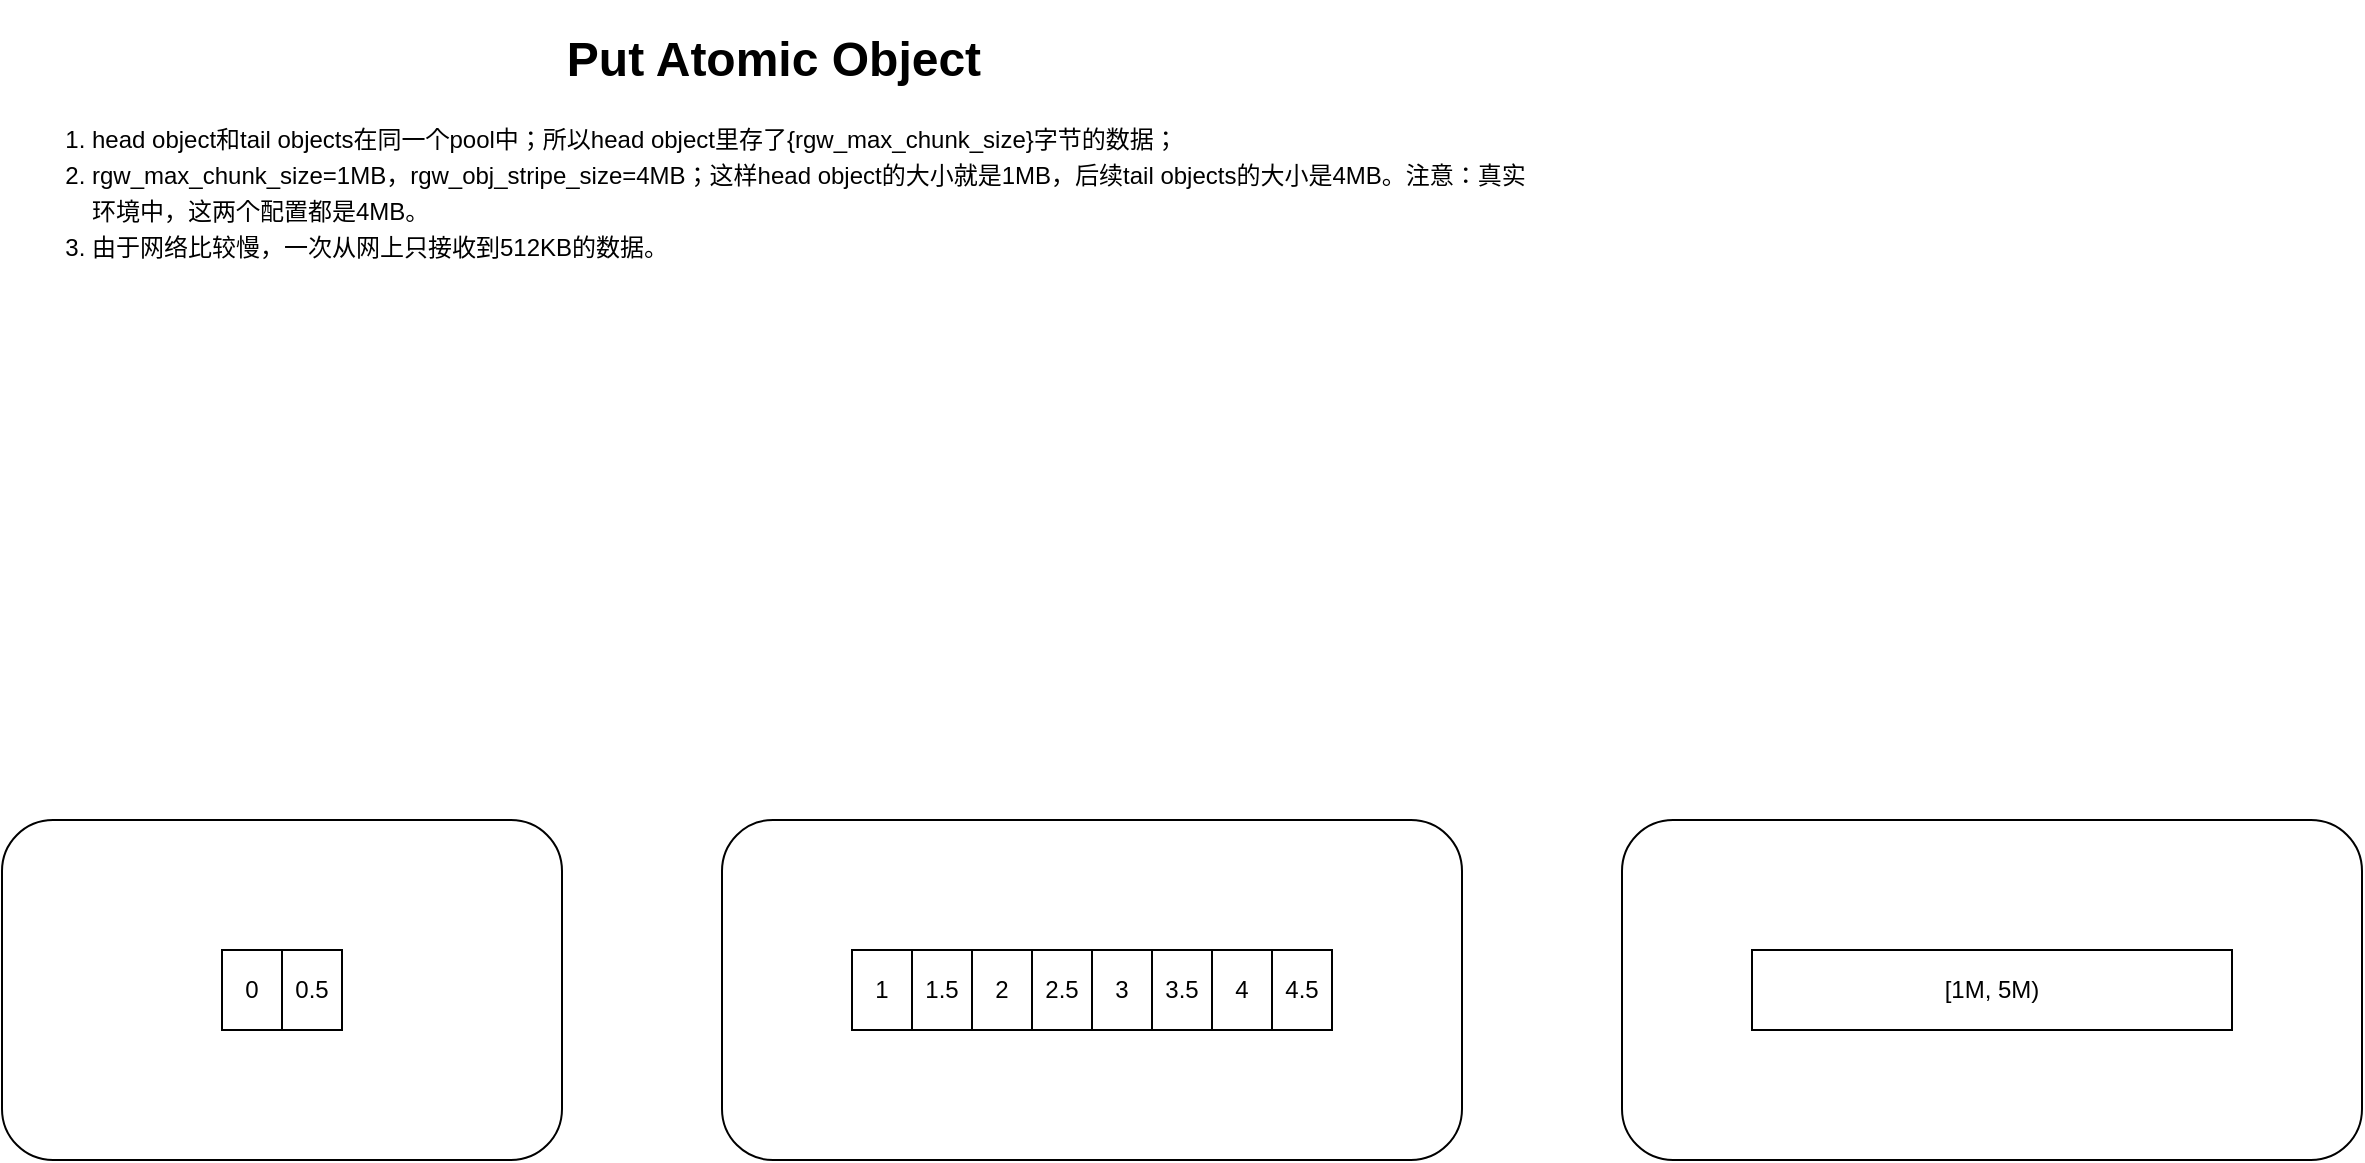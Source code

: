 <mxfile version="20.2.8" type="device" pages="3"><diagram id="p-6dqNqKRs0oVdc7MsmJ" name="Put Object的数据流"><mxGraphModel dx="2066" dy="2086" grid="1" gridSize="10" guides="1" tooltips="1" connect="1" arrows="1" fold="1" page="1" pageScale="1" pageWidth="850" pageHeight="1100" math="0" shadow="0"><root><mxCell id="0"/><mxCell id="1" parent="0"/><mxCell id="7pKSro87sIzUiZ5dmb2D-1" value="&lt;h1 style=&quot;text-align: center;&quot;&gt;Put Atomic Object&lt;/h1&gt;&lt;div&gt;&lt;ol style=&quot;line-height: 1.5;&quot;&gt;&lt;li&gt;&lt;span style=&quot;background-color: initial;&quot;&gt;head object和tail objects在同一个pool中；所以head object里存了{rgw_max_chunk_size}字节的数据；&lt;/span&gt;&lt;/li&gt;&lt;li&gt;&lt;span style=&quot;background-color: initial;&quot;&gt;rgw_max_chunk_size=1MB，rgw_obj_stripe_size=4MB；这样head object的大小就是1MB，后续tail objects的大小是4MB。注意：真实环境中，这两个配置都是4MB。&lt;br&gt;&lt;/span&gt;&lt;/li&gt;&lt;li&gt;&lt;span style=&quot;background-color: initial;&quot;&gt;由于网络比较慢，一次从网上只接收到512KB的数据。&lt;/span&gt;&lt;/li&gt;&lt;/ol&gt;&lt;/div&gt;" style="text;html=1;strokeColor=none;fillColor=none;spacing=5;spacingTop=-20;whiteSpace=wrap;overflow=hidden;rounded=0;" vertex="1" parent="1"><mxGeometry x="40" y="-1070" width="770" height="150" as="geometry"/></mxCell><mxCell id="7pKSro87sIzUiZ5dmb2D-36" value="" style="rounded=1;whiteSpace=wrap;html=1;strokeWidth=1;" vertex="1" parent="1"><mxGeometry x="400" y="-670" width="370" height="170" as="geometry"/></mxCell><mxCell id="7pKSro87sIzUiZ5dmb2D-37" value="" style="group" vertex="1" connectable="0" parent="1"><mxGeometry x="465" y="-605" width="240" height="40" as="geometry"/></mxCell><mxCell id="7pKSro87sIzUiZ5dmb2D-38" value="1" style="rounded=0;whiteSpace=wrap;html=1;strokeWidth=1;" vertex="1" parent="7pKSro87sIzUiZ5dmb2D-37"><mxGeometry width="30" height="40" as="geometry"/></mxCell><mxCell id="7pKSro87sIzUiZ5dmb2D-39" value="1.5" style="rounded=0;whiteSpace=wrap;html=1;strokeWidth=1;" vertex="1" parent="7pKSro87sIzUiZ5dmb2D-37"><mxGeometry x="30" width="30" height="40" as="geometry"/></mxCell><mxCell id="7pKSro87sIzUiZ5dmb2D-40" value="2" style="rounded=0;whiteSpace=wrap;html=1;strokeWidth=1;" vertex="1" parent="7pKSro87sIzUiZ5dmb2D-37"><mxGeometry x="60" width="30" height="40" as="geometry"/></mxCell><mxCell id="7pKSro87sIzUiZ5dmb2D-41" value="2.5" style="rounded=0;whiteSpace=wrap;html=1;strokeWidth=1;" vertex="1" parent="7pKSro87sIzUiZ5dmb2D-37"><mxGeometry x="90" width="30" height="40" as="geometry"/></mxCell><mxCell id="7pKSro87sIzUiZ5dmb2D-42" value="3" style="rounded=0;whiteSpace=wrap;html=1;strokeWidth=1;" vertex="1" parent="7pKSro87sIzUiZ5dmb2D-37"><mxGeometry x="120" width="30" height="40" as="geometry"/></mxCell><mxCell id="7pKSro87sIzUiZ5dmb2D-43" value="3.5" style="rounded=0;whiteSpace=wrap;html=1;strokeWidth=1;" vertex="1" parent="7pKSro87sIzUiZ5dmb2D-37"><mxGeometry x="150" width="30" height="40" as="geometry"/></mxCell><mxCell id="7pKSro87sIzUiZ5dmb2D-44" value="4" style="rounded=0;whiteSpace=wrap;html=1;strokeWidth=1;" vertex="1" parent="7pKSro87sIzUiZ5dmb2D-37"><mxGeometry x="180" width="30" height="40" as="geometry"/></mxCell><mxCell id="7pKSro87sIzUiZ5dmb2D-45" value="4.5" style="rounded=0;whiteSpace=wrap;html=1;strokeWidth=1;" vertex="1" parent="7pKSro87sIzUiZ5dmb2D-37"><mxGeometry x="210" width="30" height="40" as="geometry"/></mxCell><mxCell id="7pKSro87sIzUiZ5dmb2D-66" value="" style="rounded=1;whiteSpace=wrap;html=1;strokeWidth=1;" vertex="1" parent="1"><mxGeometry x="40" y="-670" width="280" height="170" as="geometry"/></mxCell><mxCell id="7pKSro87sIzUiZ5dmb2D-76" value="" style="group" vertex="1" connectable="0" parent="1"><mxGeometry x="150" y="-605" width="60" height="40" as="geometry"/></mxCell><mxCell id="7pKSro87sIzUiZ5dmb2D-68" value="0" style="rounded=0;whiteSpace=wrap;html=1;strokeWidth=1;" vertex="1" parent="7pKSro87sIzUiZ5dmb2D-76"><mxGeometry width="30" height="40" as="geometry"/></mxCell><mxCell id="7pKSro87sIzUiZ5dmb2D-69" value="0.5" style="rounded=0;whiteSpace=wrap;html=1;strokeWidth=1;" vertex="1" parent="7pKSro87sIzUiZ5dmb2D-76"><mxGeometry x="30" width="30" height="40" as="geometry"/></mxCell><mxCell id="7pKSro87sIzUiZ5dmb2D-77" value="" style="rounded=1;whiteSpace=wrap;html=1;strokeWidth=1;" vertex="1" parent="1"><mxGeometry x="850" y="-670" width="370" height="170" as="geometry"/></mxCell><mxCell id="7pKSro87sIzUiZ5dmb2D-79" value="[1M, 5M)" style="rounded=0;whiteSpace=wrap;html=1;strokeWidth=1;" vertex="1" parent="1"><mxGeometry x="915" y="-605" width="240" height="40" as="geometry"/></mxCell></root></mxGraphModel></diagram><diagram id="KoOAMsRtD4qrsw1SdAsb" name="Put覆盖s3-object"><mxGraphModel dx="2066" dy="986" grid="1" gridSize="10" guides="1" tooltips="1" connect="1" arrows="1" fold="1" page="1" pageScale="1" pageWidth="850" pageHeight="1100" math="0" shadow="0"><root><mxCell id="0"/><mxCell id="1" parent="0"/><mxCell id="wXwFH-dKUn-sAPGMIvJl-6" value="" style="edgeStyle=orthogonalEdgeStyle;rounded=0;orthogonalLoop=1;jettySize=auto;html=1;" parent="1" source="wXwFH-dKUn-sAPGMIvJl-3" target="wXwFH-dKUn-sAPGMIvJl-4" edge="1"><mxGeometry relative="1" as="geometry"/></mxCell><mxCell id="wXwFH-dKUn-sAPGMIvJl-3" value="&lt;span style=&quot;font-size: 12px;&quot;&gt;AtomicObjectProcessor::complete()&lt;/span&gt;" style="rounded=1;whiteSpace=wrap;html=1;" parent="1" vertex="1"><mxGeometry x="440" y="110" width="330" height="60" as="geometry"/></mxCell><mxCell id="wXwFH-dKUn-sAPGMIvJl-7" value="" style="rounded=0;orthogonalLoop=1;jettySize=auto;html=1;exitX=0.25;exitY=1;exitDx=0;exitDy=0;" parent="1" source="wXwFH-dKUn-sAPGMIvJl-4" target="wXwFH-dKUn-sAPGMIvJl-5" edge="1"><mxGeometry relative="1" as="geometry"/></mxCell><mxCell id="wXwFH-dKUn-sAPGMIvJl-4" value="&lt;span style=&quot;font-size: 12px;&quot;&gt;RGWRados::Object::Write::write_meta()&lt;/span&gt;" style="rounded=1;whiteSpace=wrap;html=1;" parent="1" vertex="1"><mxGeometry x="440" y="210" width="330" height="60" as="geometry"/></mxCell><mxCell id="wXwFH-dKUn-sAPGMIvJl-5" value="&lt;span style=&quot;font-size: 12px;&quot;&gt;_do_write_meta(&lt;/span&gt;assume_noent=1&lt;span style=&quot;font-size: 12px;&quot;&gt;)&lt;/span&gt;" style="rounded=1;whiteSpace=wrap;html=1;" parent="1" vertex="1"><mxGeometry x="110" y="380" width="330" height="60" as="geometry"/></mxCell><mxCell id="wXwFH-dKUn-sAPGMIvJl-16" value="" style="edgeStyle=orthogonalEdgeStyle;rounded=0;orthogonalLoop=1;jettySize=auto;html=1;" parent="1" source="wXwFH-dKUn-sAPGMIvJl-10" target="wXwFH-dKUn-sAPGMIvJl-11" edge="1"><mxGeometry relative="1" as="geometry"/></mxCell><mxCell id="wXwFH-dKUn-sAPGMIvJl-10" value="&lt;span style=&quot;font-size: 12px;&quot;&gt;get_state()&lt;br&gt;&lt;br&gt;&lt;div style=&quot;text-align: left;&quot;&gt;&lt;ul&gt;&lt;li&gt;&lt;span style=&quot;background-color: initial;&quot;&gt;由于&lt;/span&gt;&lt;span style=&quot;background-color: initial;&quot;&gt;assume_noent=1（假定不存在）&lt;/span&gt;&lt;/li&gt;&lt;li&gt;&lt;span style=&quot;background-color: initial;&quot;&gt;所以从RGWObjectCtx中取不到state也不查询底层RADOS&lt;/span&gt;&lt;/li&gt;&lt;li&gt;&lt;span style=&quot;background-color: initial;&quot;&gt;而是直接创建并返回一个空的state{exists=0, has_attrs=1, has_manifest=0, obj_tag=&quot;&quot;}&lt;/span&gt;&lt;/li&gt;&lt;/ul&gt;&lt;/div&gt;&lt;/span&gt;" style="rounded=1;whiteSpace=wrap;html=1;" parent="1" vertex="1"><mxGeometry x="110" y="500" width="330" height="170" as="geometry"/></mxCell><mxCell id="wXwFH-dKUn-sAPGMIvJl-40" value="" style="edgeStyle=orthogonalEdgeStyle;rounded=0;orthogonalLoop=1;jettySize=auto;html=1;" parent="1" source="wXwFH-dKUn-sAPGMIvJl-11" target="wXwFH-dKUn-sAPGMIvJl-39" edge="1"><mxGeometry relative="1" as="geometry"/></mxCell><mxCell id="wXwFH-dKUn-sAPGMIvJl-11" value="&lt;span style=&quot;font-size: 12px;&quot;&gt;prepare_atomic_modification(reset_obj=1&lt;/span&gt;&lt;span style=&quot;font-size: 12px;&quot;&gt;)&lt;/span&gt;&lt;br&gt;&lt;br&gt;&lt;ol&gt;&lt;li style=&quot;text-align: left;&quot;&gt;&lt;span style=&quot;font-size: 12px;&quot;&gt;再次get_state(): 这次从&lt;/span&gt;RGWObjectCtx取到上一步创建的空state{exists=0, has_attrs=1, has_manifest=0,, obj_tag=&quot;&quot;}&lt;/li&gt;&lt;li style=&quot;text-align: left;&quot;&gt;由于state是空的，所以，need_guard=false;&lt;/li&gt;&lt;li style=&quot;text-align: left;&quot;&gt;op.create(true); 这不是立即执行op，而是在op中记录一个create head_obj操作。&lt;b&gt;&lt;font color=&quot;#ff3333&quot;&gt;注意true至关重要：它表示exclusive，即执行create操作时，若head_obj已经存在，则返回-EEXISTS(-17)&lt;/font&gt;&lt;/b&gt;；和POSIX文件系统的open(O_EXCL|O_CREAT)类似；&lt;/li&gt;&lt;li style=&quot;text-align: left;&quot;&gt;op.setxattr(RGW_ATTR_ID_TAG, bl); 这不是立即执行op，而是在op中记录一个setxattr操作，给head_obj设置tag。&lt;b&gt;&lt;font color=&quot;#ff3333&quot;&gt;这里设置tag也至关重要：tag是req_id，是唯一的。所以每个s3-obj有唯一的tag；3-obj被覆盖tag也变化&lt;/font&gt;&lt;/b&gt;。假定tag=unique_tag_req_id_XXX;&lt;/li&gt;&lt;/ol&gt;" style="rounded=1;whiteSpace=wrap;html=1;" parent="1" vertex="1"><mxGeometry x="110" y="730" width="330" height="320" as="geometry"/></mxCell><mxCell id="wXwFH-dKUn-sAPGMIvJl-18" value="" style="edgeStyle=orthogonalEdgeStyle;rounded=0;orthogonalLoop=1;jettySize=auto;html=1;" parent="1" source="wXwFH-dKUn-sAPGMIvJl-13" target="wXwFH-dKUn-sAPGMIvJl-14" edge="1"><mxGeometry relative="1" as="geometry"/></mxCell><mxCell id="wXwFH-dKUn-sAPGMIvJl-13" value="ref.ioctx.operate()&lt;br&gt;&lt;br&gt;&lt;ul&gt;&lt;li style=&quot;text-align: left;&quot;&gt;因为是覆盖写s3-obj，底层head_obj已经存在；&lt;/li&gt;&lt;li style=&quot;text-align: left;&quot;&gt;所以，operate失败，返回-EEXISTS(-17)&lt;/li&gt;&lt;li style=&quot;text-align: left;&quot;&gt;&lt;font color=&quot;#ff3333&quot;&gt;&lt;b&gt;原因：上一步prepare_atomic_modification，设置了op.create(true)，表示exclusive；&lt;/b&gt;&lt;/font&gt;&lt;/li&gt;&lt;/ul&gt;" style="rounded=1;whiteSpace=wrap;html=1;" parent="1" vertex="1"><mxGeometry x="110" y="1400" width="330" height="140" as="geometry"/></mxCell><mxCell id="wXwFH-dKUn-sAPGMIvJl-14" value="&lt;ul&gt;&lt;li&gt;清除RGWObjectCtx中的state；&lt;/li&gt;&lt;li&gt;返回-EEXISTS(-17)；&lt;/li&gt;&lt;/ul&gt;" style="rounded=1;whiteSpace=wrap;html=1;align=left;" parent="1" vertex="1"><mxGeometry x="110" y="1590" width="330" height="60" as="geometry"/></mxCell><mxCell id="wXwFH-dKUn-sAPGMIvJl-15" value="" style="endArrow=classic;html=1;rounded=0;entryX=0.5;entryY=0;entryDx=0;entryDy=0;exitX=0.5;exitY=1;exitDx=0;exitDy=0;" parent="1" source="wXwFH-dKUn-sAPGMIvJl-5" target="wXwFH-dKUn-sAPGMIvJl-10" edge="1"><mxGeometry width="50" height="50" relative="1" as="geometry"><mxPoint x="380" y="400" as="sourcePoint"/><mxPoint x="430" y="350" as="targetPoint"/></mxGeometry></mxCell><mxCell id="wXwFH-dKUn-sAPGMIvJl-20" value="" style="edgeStyle=orthogonalEdgeStyle;rounded=0;orthogonalLoop=1;jettySize=auto;html=1;exitX=0.5;exitY=1;exitDx=0;exitDy=0;" parent="1" source="wXwFH-dKUn-sAPGMIvJl-14" target="wXwFH-dKUn-sAPGMIvJl-4" edge="1"><mxGeometry relative="1" as="geometry"><mxPoint x="285" y="1060" as="sourcePoint"/><mxPoint x="620" y="700" as="targetPoint"/></mxGeometry></mxCell><mxCell id="wXwFH-dKUn-sAPGMIvJl-21" value="&lt;span style=&quot;font-size: 12px;&quot;&gt;_do_write_meta(&lt;/span&gt;assume_noent=0&lt;span style=&quot;font-size: 12px;&quot;&gt;)&lt;/span&gt;" style="rounded=1;whiteSpace=wrap;html=1;" parent="1" vertex="1"><mxGeometry x="800" y="380" width="330" height="60" as="geometry"/></mxCell><mxCell id="wXwFH-dKUn-sAPGMIvJl-22" value="" style="edgeStyle=orthogonalEdgeStyle;rounded=0;orthogonalLoop=1;jettySize=auto;html=1;" parent="1" source="wXwFH-dKUn-sAPGMIvJl-23" target="wXwFH-dKUn-sAPGMIvJl-25" edge="1"><mxGeometry relative="1" as="geometry"/></mxCell><mxCell id="wXwFH-dKUn-sAPGMIvJl-23" value="&lt;span style=&quot;font-size: 12px;&quot;&gt;get_state()&lt;br&gt;&lt;br&gt;&lt;div style=&quot;text-align: left;&quot;&gt;&lt;ul&gt;&lt;li&gt;RGWObjectCtx中的state已被清除，所以取不到；&lt;/li&gt;&lt;li&gt;&lt;span style=&quot;background-color: initial;&quot;&gt;但此次&lt;/span&gt;&lt;span style=&quot;background-color: initial;&quot;&gt;assume_noent=0（假定存在）；&lt;/span&gt;&lt;/li&gt;&lt;li&gt;&lt;span style=&quot;background-color: initial;&quot;&gt;所以查询底层RADOS；&lt;/span&gt;&lt;/li&gt;&lt;li&gt;&lt;span style=&quot;background-color: initial;&quot;&gt;创建并返回查到的state{exists=1, has_attrs=1, has_manifest=1, obj_tag=unique_tag_req_id_AAA}&lt;/span&gt;&lt;/li&gt;&lt;/ul&gt;&lt;/div&gt;&lt;/span&gt;" style="rounded=1;whiteSpace=wrap;html=1;" parent="1" vertex="1"><mxGeometry x="800" y="500" width="330" height="170" as="geometry"/></mxCell><mxCell id="wXwFH-dKUn-sAPGMIvJl-43" value="" style="edgeStyle=orthogonalEdgeStyle;rounded=0;orthogonalLoop=1;jettySize=auto;html=1;" parent="1" source="wXwFH-dKUn-sAPGMIvJl-25" target="wXwFH-dKUn-sAPGMIvJl-42" edge="1"><mxGeometry relative="1" as="geometry"/></mxCell><mxCell id="wXwFH-dKUn-sAPGMIvJl-25" value="&lt;span style=&quot;font-size: 12px;&quot;&gt;prepare_atomic_modification(reset_obj=1&lt;/span&gt;&lt;span style=&quot;font-size: 12px;&quot;&gt;)&lt;/span&gt;&lt;br&gt;&lt;br&gt;&lt;ol&gt;&lt;li style=&quot;text-align: left;&quot;&gt;&lt;span style=&quot;font-size: 12px;&quot;&gt;再次get_state(): 返回上一步创建的&lt;/span&gt;state{exists=1, has_attrs=1, has_manifest=1, obj_tag=unique_tag_req_id_AAA}&lt;/li&gt;&lt;li style=&quot;text-align: left;&quot;&gt;need_guard=true；&lt;/li&gt;&lt;li style=&quot;text-align: left;&quot;&gt;op.cmpxattr(RGW_ATTR_ID_TAG, LIBRADOS_CMPXATTR_OP_EQ, unique_tag_req_id_AAA);&amp;nbsp; &lt;b&gt;&lt;font color=&quot;#ff3333&quot;&gt;在op中记录cmpxattr操作。这是一个原子&quot;check-and-put&quot;：本op覆盖的head_obj必须是tag=&amp;nbsp;unique_tag_req_id_AAA。假如有并发的op，写入了一个tag=unique_tag_req_id_BBB的版本，或者把它删掉了，那么本op就会失败，RADOS层会返回-ECANCELED(-125)，或者-ENOENT(-2);&lt;/font&gt;&lt;/b&gt;&lt;br&gt;&lt;/li&gt;&lt;li style=&quot;text-align: left;&quot;&gt;op.create(false);&amp;nbsp; 记录本op不是exclusive create；&lt;br&gt;&lt;/li&gt;&lt;li style=&quot;text-align: left;&quot;&gt;store-&amp;gt;remove_rgw_head_obj(op); 在op中记录：删掉被覆盖的head_obj;&lt;br&gt;&lt;/li&gt;&lt;li style=&quot;text-align: left;&quot;&gt;op.setxattr(RGW_ATTR_ID_TAG, bl); 设置tag=&amp;nbsp;unique_tag_req_id_XXX; 由于这次只是重试，req_id没有变，所以还是unique_tag_req_id_XXX；&amp;nbsp;&lt;/li&gt;&lt;/ol&gt;" style="rounded=1;whiteSpace=wrap;html=1;" parent="1" vertex="1"><mxGeometry x="800" y="730" width="330" height="340" as="geometry"/></mxCell><mxCell id="wXwFH-dKUn-sAPGMIvJl-35" value="" style="edgeStyle=orthogonalEdgeStyle;rounded=0;orthogonalLoop=1;jettySize=auto;html=1;" parent="1" source="wXwFH-dKUn-sAPGMIvJl-26" target="wXwFH-dKUn-sAPGMIvJl-34" edge="1"><mxGeometry relative="1" as="geometry"/></mxCell><mxCell id="wXwFH-dKUn-sAPGMIvJl-26" value="ref.ioctx.operate()&lt;br&gt;" style="rounded=1;whiteSpace=wrap;html=1;" parent="1" vertex="1"><mxGeometry x="800" y="1380" width="330" height="60" as="geometry"/></mxCell><mxCell id="wXwFH-dKUn-sAPGMIvJl-27" value="" style="endArrow=classic;html=1;rounded=0;entryX=0.5;entryY=0;entryDx=0;entryDy=0;exitX=0.5;exitY=1;exitDx=0;exitDy=0;" parent="1" source="wXwFH-dKUn-sAPGMIvJl-21" target="wXwFH-dKUn-sAPGMIvJl-23" edge="1"><mxGeometry width="50" height="50" relative="1" as="geometry"><mxPoint x="1070" y="400" as="sourcePoint"/><mxPoint x="1120" y="350" as="targetPoint"/></mxGeometry></mxCell><mxCell id="wXwFH-dKUn-sAPGMIvJl-28" value="" style="rounded=0;orthogonalLoop=1;jettySize=auto;html=1;entryX=0.5;entryY=0;entryDx=0;entryDy=0;" parent="1" source="wXwFH-dKUn-sAPGMIvJl-4" target="wXwFH-dKUn-sAPGMIvJl-21" edge="1"><mxGeometry relative="1" as="geometry"><mxPoint x="684.46" y="310" as="sourcePoint"/><mxPoint x="489.996" y="420" as="targetPoint"/></mxGeometry></mxCell><mxCell id="wXwFH-dKUn-sAPGMIvJl-29" value="假设if_match和if_nomatch都为NULL，则乐观假定不存在（否则显然应该假定存在）&lt;br&gt;assume_noent=1" style="text;html=1;strokeColor=none;fillColor=none;align=center;verticalAlign=middle;whiteSpace=wrap;rounded=0;" parent="1" vertex="1"><mxGeometry x="220" y="260" width="190" height="90" as="geometry"/></mxCell><mxCell id="wXwFH-dKUn-sAPGMIvJl-30" value="乐观的代价：重试&lt;br&gt;assume_noent=0，假定存在" style="text;html=1;strokeColor=none;fillColor=none;align=center;verticalAlign=middle;whiteSpace=wrap;rounded=0;" parent="1" vertex="1"><mxGeometry x="820" y="290" width="160" height="30" as="geometry"/></mxCell><mxCell id="wXwFH-dKUn-sAPGMIvJl-47" value="" style="edgeStyle=orthogonalEdgeStyle;rounded=0;orthogonalLoop=1;jettySize=auto;html=1;" parent="1" source="wXwFH-dKUn-sAPGMIvJl-33" target="wXwFH-dKUn-sAPGMIvJl-46" edge="1"><mxGeometry relative="1" as="geometry"/></mxCell><mxCell id="wXwFH-dKUn-sAPGMIvJl-33" value="complete_atomic_modification()&lt;br&gt;&lt;br&gt;&lt;div style=&quot;text-align: left;&quot;&gt;&lt;ul&gt;&lt;li&gt;&lt;span style=&quot;background-color: initial;&quot;&gt;has_manifest=1：见前面从RADOS层查询到的state；&lt;/span&gt;&lt;/li&gt;&lt;li&gt;&lt;span style=&quot;background-color: initial;&quot;&gt;keep_tail=0: 不保留被覆盖的s3-obj的tail objs;&lt;/span&gt;&lt;/li&gt;&lt;li&gt;&lt;span style=&quot;background-color: initial;&quot;&gt;所以调用&lt;/span&gt;update_gc_chain和send_chain：在gc列表中记录被覆盖的&lt;/li&gt;&lt;/ul&gt;&lt;/div&gt;" style="rounded=1;whiteSpace=wrap;html=1;arcSize=13;" parent="1" vertex="1"><mxGeometry x="800" y="1590" width="330" height="150" as="geometry"/></mxCell><mxCell id="wXwFH-dKUn-sAPGMIvJl-38" value="" style="edgeStyle=orthogonalEdgeStyle;rounded=0;orthogonalLoop=1;jettySize=auto;html=1;" parent="1" source="wXwFH-dKUn-sAPGMIvJl-34" target="wXwFH-dKUn-sAPGMIvJl-33" edge="1"><mxGeometry relative="1" as="geometry"/></mxCell><mxCell id="wXwFH-dKUn-sAPGMIvJl-55" value="" style="edgeStyle=orthogonalEdgeStyle;rounded=0;orthogonalLoop=1;jettySize=auto;html=1;exitX=0.75;exitY=1;exitDx=0;exitDy=0;entryX=0.5;entryY=0;entryDx=0;entryDy=0;" parent="1" source="wXwFH-dKUn-sAPGMIvJl-26" target="wXwFH-dKUn-sAPGMIvJl-57" edge="1"><mxGeometry relative="1" as="geometry"><mxPoint x="1375" y="1490" as="targetPoint"/></mxGeometry></mxCell><mxCell id="wXwFH-dKUn-sAPGMIvJl-34" value="operate成功&lt;br&gt;即没有并发op，我们成功覆盖了tag=&lt;span style=&quot;text-align: left;&quot;&gt;&amp;nbsp;unique_tag_req_id_AAA的head_obj;&lt;/span&gt;" style="rounded=1;whiteSpace=wrap;html=1;" parent="1" vertex="1"><mxGeometry x="800" y="1490" width="330" height="60" as="geometry"/></mxCell><mxCell id="wXwFH-dKUn-sAPGMIvJl-41" value="" style="edgeStyle=orthogonalEdgeStyle;rounded=0;orthogonalLoop=1;jettySize=auto;html=1;" parent="1" source="wXwFH-dKUn-sAPGMIvJl-39" target="wXwFH-dKUn-sAPGMIvJl-13" edge="1"><mxGeometry relative="1" as="geometry"/></mxCell><mxCell id="wXwFH-dKUn-sAPGMIvJl-39" value="index_op-&amp;gt;prepare()" style="rounded=1;whiteSpace=wrap;html=1;" parent="1" vertex="1"><mxGeometry x="110" y="1090" width="330" height="240" as="geometry"/></mxCell><mxCell id="wXwFH-dKUn-sAPGMIvJl-45" value="" style="edgeStyle=orthogonalEdgeStyle;rounded=0;orthogonalLoop=1;jettySize=auto;html=1;entryX=0.5;entryY=0;entryDx=0;entryDy=0;" parent="1" source="wXwFH-dKUn-sAPGMIvJl-42" target="wXwFH-dKUn-sAPGMIvJl-26" edge="1"><mxGeometry relative="1" as="geometry"><mxPoint x="965" y="1330" as="targetPoint"/></mxGeometry></mxCell><mxCell id="wXwFH-dKUn-sAPGMIvJl-42" value="不需要 index_op-&amp;gt;prepare()，因为本次是重试，之前已经prepare过了。" style="rounded=1;whiteSpace=wrap;html=1;" parent="1" vertex="1"><mxGeometry x="800" y="1150" width="330" height="100" as="geometry"/></mxCell><mxCell id="wXwFH-dKUn-sAPGMIvJl-49" value="" style="edgeStyle=orthogonalEdgeStyle;rounded=0;orthogonalLoop=1;jettySize=auto;html=1;" parent="1" source="wXwFH-dKUn-sAPGMIvJl-46" target="wXwFH-dKUn-sAPGMIvJl-48" edge="1"><mxGeometry relative="1" as="geometry"/></mxCell><mxCell id="wXwFH-dKUn-sAPGMIvJl-46" value="index_op-&amp;gt;complete()" style="whiteSpace=wrap;html=1;rounded=1;arcSize=13;" parent="1" vertex="1"><mxGeometry x="800" y="1800" width="330" height="250" as="geometry"/></mxCell><mxCell id="wXwFH-dKUn-sAPGMIvJl-53" value="" style="edgeStyle=orthogonalEdgeStyle;rounded=0;orthogonalLoop=1;jettySize=auto;html=1;" parent="1" source="wXwFH-dKUn-sAPGMIvJl-48" target="wXwFH-dKUn-sAPGMIvJl-52" edge="1"><mxGeometry relative="1" as="geometry"/></mxCell><mxCell id="wXwFH-dKUn-sAPGMIvJl-48" value="记录quota" style="whiteSpace=wrap;html=1;rounded=1;arcSize=13;" parent="1" vertex="1"><mxGeometry x="800" y="2100" width="330" height="60" as="geometry"/></mxCell><mxCell id="wXwFH-dKUn-sAPGMIvJl-52" value="返回0；" style="whiteSpace=wrap;html=1;rounded=1;arcSize=13;" parent="1" vertex="1"><mxGeometry x="800" y="2200" width="330" height="60" as="geometry"/></mxCell><mxCell id="wXwFH-dKUn-sAPGMIvJl-57" value="operate失败&lt;br&gt;&lt;ol&gt;&lt;li style=&quot;text-align: left;&quot;&gt;返回-ECANCELED(-125)或者-ENOENT(-2)&lt;/li&gt;&lt;ul&gt;&lt;li style=&quot;text-align: left;&quot;&gt;index_op-&amp;gt;cancel();&lt;/li&gt;&lt;li style=&quot;text-align: left;&quot;&gt;返回成功：&lt;b&gt;&lt;font color=&quot;#ff3333&quot;&gt;操作失败了，也cancel了，为什么返回成功呢？因为有并发的op写入了一个新的版本，或者把对象删了。那么，认为本op在它们之前就可以了：本op成功了，但被并发的op覆盖了。&lt;/font&gt;&lt;/b&gt;&lt;/li&gt;&lt;/ul&gt;&lt;li style=&quot;text-align: left;&quot;&gt;返回其他错误：&lt;/li&gt;&lt;ul&gt;&lt;li style=&quot;text-align: left;&quot;&gt;返回失败；&lt;/li&gt;&lt;/ul&gt;&lt;/ol&gt;" style="rounded=1;whiteSpace=wrap;html=1;" parent="1" vertex="1"><mxGeometry x="1200" y="1490" width="330" height="200" as="geometry"/></mxCell></root></mxGraphModel></diagram><diagram id="VB7LKRKYvzQqBwja9E4P" name="multi-upload"><mxGraphModel dx="6291" dy="5491" grid="1" gridSize="10" guides="1" tooltips="1" connect="1" arrows="1" fold="1" page="1" pageScale="1" pageWidth="850" pageHeight="1100" math="0" shadow="0"><root><mxCell id="0"/><mxCell id="1" parent="0"/><mxCell id="avcEsRKwT2AKpVUQVyfQ-3" value="&lt;blockquote style=&quot;margin: 0px 0px 0px 40px; border: none; padding: 0px; line-height: 0.5;&quot;&gt;&lt;p style=&quot;&quot;&gt;&lt;font style=&quot;font-size: 18px;&quot;&gt;UploadMeta对象:&amp;nbsp;&lt;/font&gt;&lt;font style=&quot;font-size: 14px;&quot;&gt;{bucketId}__multipart_{objectName}.{uploadId}.meta&lt;/font&gt;&lt;/p&gt;&lt;p style=&quot;&quot;&gt;&lt;font style=&quot;font-size: 14px;&quot;&gt;&lt;span style=&quot;font-family: &amp;quot;Courier New&amp;quot;;&quot;&gt;&amp;nbsp; &amp;nbsp;&amp;nbsp;&lt;/span&gt;&lt;b style=&quot;font-family: &amp;quot;Courier New&amp;quot;;&quot;&gt;data&lt;/b&gt;&lt;font face=&quot;Courier New&quot;&gt;:&amp;nbsp;multipart_upload_info&lt;/font&gt;（只有dest_placement）&lt;/font&gt;&lt;/p&gt;&lt;p style=&quot;&quot;&gt;&lt;span style=&quot;font-family: &amp;quot;Courier New&amp;quot;; font-size: 14px; background-color: initial;&quot;&gt;&amp;nbsp; &amp;nbsp;&amp;nbsp;&lt;/span&gt;&lt;b style=&quot;font-family: &amp;quot;Courier New&amp;quot;; font-size: 14px; background-color: initial;&quot;&gt;attr&lt;/b&gt;&lt;span style=&quot;font-family: &amp;quot;Courier New&amp;quot;; font-size: 14px; background-color: initial;&quot;&gt;:&lt;/span&gt;&lt;/p&gt;&lt;p style=&quot;line-height: 1;&quot;&gt;&lt;span style=&quot;background-color: initial; font-family: &amp;quot;Courier New&amp;quot;; font-size: 14px;&quot;&gt;&amp;nbsp; &amp;nbsp; &amp;nbsp; &amp;nbsp; &amp;nbsp; &amp;nbsp; &amp;nbsp;user.rgw.acl&lt;/span&gt;&lt;br&gt;&lt;span style=&quot;background-color: initial; font-family: &amp;quot;Courier New&amp;quot;; font-size: 14px;&quot;&gt;&amp;nbsp; &amp;nbsp; &amp;nbsp; &amp;nbsp; &amp;nbsp; &amp;nbsp; &amp;nbsp;user.rgw.content_type&lt;/span&gt;&lt;br&gt;&lt;span style=&quot;background-color: initial; font-family: &amp;quot;Courier New&amp;quot;; font-size: 14px;&quot;&gt;&amp;nbsp; &amp;nbsp; &amp;nbsp; &amp;nbsp; &amp;nbsp; &amp;nbsp; &amp;nbsp;user.rgw.pg_ver&lt;/span&gt;&lt;span style=&quot;background-color: initial; font-family: &amp;quot;Courier New&amp;quot;; font-size: 14px;&quot;&gt;&amp;nbsp; &amp;nbsp; &amp;nbsp; &amp;nbsp; &amp;nbsp; &amp;nbsp; &amp;nbsp; &amp;nbsp; &amp;nbsp; &amp;nbsp;&lt;br&gt;&amp;nbsp; &amp;nbsp; &amp;nbsp; &amp;nbsp; &amp;nbsp; &amp;nbsp; &amp;nbsp;user.rgw.source_zone&lt;/span&gt;&lt;span style=&quot;font-family: &amp;quot;Courier New&amp;quot;; font-size: 14px; background-color: initial;&quot;&gt;&lt;br&gt;&lt;/span&gt;&lt;/p&gt;&lt;p style=&quot;&quot;&gt;&lt;span style=&quot;background-color: initial; font-family: &amp;quot;Courier New&amp;quot;; font-size: 14px;&quot;&gt;&amp;nbsp; &amp;nbsp;&amp;nbsp;&lt;/span&gt;&lt;b style=&quot;background-color: initial; font-family: &amp;quot;Courier New&amp;quot;; font-size: 14px;&quot;&gt;omap: &lt;/b&gt;&lt;span style=&quot;background-color: initial; font-family: &amp;quot;Courier New&amp;quot;; font-size: 14px;&quot;&gt;空&lt;/span&gt;&lt;/p&gt;&lt;/blockquote&gt;&lt;span style=&quot;font-size: 14px; background-color: initial;&quot;&gt;&lt;br&gt;&lt;/span&gt;&lt;p style=&quot;&quot;&gt;&lt;span style=&quot;font-size: 14px;&quot;&gt;&lt;/span&gt;&lt;/p&gt;" style="rounded=1;whiteSpace=wrap;html=1;align=left;" parent="1" vertex="1"><mxGeometry x="-810" y="-840" width="690" height="320" as="geometry"/></mxCell><mxCell id="avcEsRKwT2AKpVUQVyfQ-5" value="&lt;h1 style=&quot;text-align: left;&quot;&gt;default.rgw.buckets.non-ec&lt;/h1&gt;" style="text;html=1;strokeColor=none;fillColor=none;align=center;verticalAlign=middle;whiteSpace=wrap;rounded=0;fontSize=14;" parent="1" vertex="1"><mxGeometry x="-680" y="-840" width="430" height="60" as="geometry"/></mxCell><mxCell id="avcEsRKwT2AKpVUQVyfQ-6" value="&lt;blockquote style=&quot;margin: 0px 0px 0px 40px; border: none; padding: 0px; line-height: 0.5;&quot;&gt;&lt;p style=&quot;&quot;&gt;&lt;font style=&quot;font-size: 18px;&quot;&gt;BucketShard对象:&amp;nbsp;&lt;/font&gt;&lt;span style=&quot;font-size: 14px; background-color: initial;&quot;&gt;.dir.{bucketId}.{shardId}&lt;/span&gt;&lt;/p&gt;&lt;p style=&quot;&quot;&gt;&lt;font style=&quot;font-size: 14px;&quot;&gt;&lt;span style=&quot;font-family: &amp;quot;Courier New&amp;quot;;&quot;&gt;&amp;nbsp; &amp;nbsp;&amp;nbsp;&lt;/span&gt;&lt;b style=&quot;font-family: &amp;quot;Courier New&amp;quot;;&quot;&gt;data&lt;/b&gt;&lt;font face=&quot;Courier New&quot;&gt;: 空&lt;/font&gt;&lt;/font&gt;&lt;/p&gt;&lt;p style=&quot;&quot;&gt;&lt;span style=&quot;font-family: &amp;quot;Courier New&amp;quot;; font-size: 14px; background-color: initial;&quot;&gt;&amp;nbsp; &amp;nbsp;&amp;nbsp;&lt;/span&gt;&lt;b style=&quot;font-family: &amp;quot;Courier New&amp;quot;; font-size: 14px; background-color: initial;&quot;&gt;attr&lt;/b&gt;&lt;span style=&quot;font-family: &amp;quot;Courier New&amp;quot;; font-size: 14px; background-color: initial;&quot;&gt;: 空&lt;/span&gt;&lt;/p&gt;&lt;p style=&quot;&quot;&gt;&lt;span style=&quot;background-color: initial; font-family: &amp;quot;Courier New&amp;quot;; font-size: 14px;&quot;&gt;&amp;nbsp; &amp;nbsp;&amp;nbsp;&lt;/span&gt;&lt;b style=&quot;background-color: initial; font-family: &amp;quot;Courier New&amp;quot;; font-size: 14px;&quot;&gt;omap:&amp;nbsp;&lt;/b&gt;&lt;/p&gt;&lt;p style=&quot;&quot;&gt;&lt;b style=&quot;background-color: initial; font-family: &amp;quot;Courier New&amp;quot;; font-size: 14px;&quot;&gt;&amp;nbsp; &amp;nbsp; &amp;nbsp; &amp;nbsp; &amp;nbsp; &amp;nbsp;&amp;nbsp;&lt;/b&gt;&lt;span style=&quot;font-size: 14px; font-family: &amp;quot;Courier New&amp;quot;; background-color: initial;&quot;&gt;_multipart_{objectName}.{uploadId}.meta =&amp;gt;&amp;nbsp;&lt;/span&gt;&lt;span style=&quot;font-size: 14px; font-family: &amp;quot;Courier New&amp;quot;; background-color: initial;&quot;&gt;rgw_bucket_dir_entry&lt;/span&gt;&lt;/p&gt;&lt;p style=&quot;&quot;&gt;&lt;b style=&quot;background-color: initial; font-family: &amp;quot;Courier New&amp;quot;; font-size: 14px;&quot;&gt;&amp;nbsp; &amp;nbsp; &amp;nbsp; &amp;nbsp;&amp;nbsp;&lt;/b&gt;&lt;/p&gt;&lt;/blockquote&gt;&lt;span style=&quot;font-size: 14px; background-color: initial;&quot;&gt;&lt;br&gt;&lt;/span&gt;&lt;p style=&quot;&quot;&gt;&lt;span style=&quot;font-size: 14px;&quot;&gt;&lt;/span&gt;&lt;/p&gt;" style="rounded=1;whiteSpace=wrap;html=1;align=left;" parent="1" vertex="1"><mxGeometry x="-70" y="-840" width="700" height="320" as="geometry"/></mxCell><mxCell id="avcEsRKwT2AKpVUQVyfQ-7" value="&lt;h1 style=&quot;text-align: left;&quot;&gt;default.rgw.buckets.index&lt;/h1&gt;" style="text;html=1;strokeColor=none;fillColor=none;align=center;verticalAlign=middle;whiteSpace=wrap;rounded=0;fontSize=14;" parent="1" vertex="1"><mxGeometry x="65" y="-840" width="430" height="60" as="geometry"/></mxCell><mxCell id="avcEsRKwT2AKpVUQVyfQ-8" value="&lt;blockquote style=&quot;margin: 0px 0px 0px 40px; border: none; padding: 0px; line-height: 0.5;&quot;&gt;&lt;p style=&quot;&quot;&gt;&lt;font style=&quot;font-size: 18px;&quot;&gt;UploadMeta对象:&amp;nbsp;&lt;/font&gt;&lt;font style=&quot;font-size: 14px;&quot;&gt;{bucketId}__multipart_{objectName}.{uploadId}.meta&lt;/font&gt;&lt;/p&gt;&lt;p style=&quot;&quot;&gt;&lt;font style=&quot;font-size: 14px;&quot;&gt;&lt;span style=&quot;font-family: &amp;quot;Courier New&amp;quot;;&quot;&gt;&amp;nbsp; &amp;nbsp;&amp;nbsp;&lt;/span&gt;&lt;b style=&quot;font-family: &amp;quot;Courier New&amp;quot;;&quot;&gt;data&lt;/b&gt;&lt;font face=&quot;Courier New&quot;&gt;:&amp;nbsp;multipart_upload_info&lt;/font&gt;（只有dest_placement）&lt;/font&gt;&lt;/p&gt;&lt;p style=&quot;&quot;&gt;&lt;span style=&quot;font-family: &amp;quot;Courier New&amp;quot;; font-size: 14px; background-color: initial;&quot;&gt;&amp;nbsp; &amp;nbsp;&amp;nbsp;&lt;/span&gt;&lt;b style=&quot;font-family: &amp;quot;Courier New&amp;quot;; font-size: 14px; background-color: initial;&quot;&gt;attr&lt;/b&gt;&lt;span style=&quot;font-family: &amp;quot;Courier New&amp;quot;; font-size: 14px; background-color: initial;&quot;&gt;:&lt;/span&gt;&lt;/p&gt;&lt;p style=&quot;line-height: 1;&quot;&gt;&lt;span style=&quot;background-color: initial; font-family: &amp;quot;Courier New&amp;quot;; font-size: 14px;&quot;&gt;&amp;nbsp; &amp;nbsp; &amp;nbsp; &amp;nbsp; &amp;nbsp; &amp;nbsp; user.rgw.acl&lt;/span&gt;&lt;br&gt;&lt;span style=&quot;background-color: initial; font-family: &amp;quot;Courier New&amp;quot;; font-size: 14px;&quot;&gt;&amp;nbsp; &amp;nbsp; &amp;nbsp; &amp;nbsp; &amp;nbsp; &amp;nbsp; user.rgw.content_type&lt;/span&gt;&lt;br&gt;&lt;span style=&quot;background-color: initial; font-family: &amp;quot;Courier New&amp;quot;; font-size: 14px;&quot;&gt;&amp;nbsp; &amp;nbsp; &amp;nbsp; &amp;nbsp; &amp;nbsp; &amp;nbsp; user.rgw.pg_ver&lt;/span&gt;&lt;span style=&quot;background-color: initial; font-family: &amp;quot;Courier New&amp;quot;; font-size: 14px;&quot;&gt;&amp;nbsp; &amp;nbsp; &amp;nbsp; &amp;nbsp; &amp;nbsp; &amp;nbsp; &amp;nbsp; &amp;nbsp; &amp;nbsp; &amp;nbsp;&lt;br&gt;&amp;nbsp; &amp;nbsp; &amp;nbsp; &amp;nbsp; &amp;nbsp; &amp;nbsp; user.rgw.source_zone&lt;/span&gt;&lt;span style=&quot;font-family: &amp;quot;Courier New&amp;quot;; font-size: 14px; background-color: initial;&quot;&gt;&lt;br&gt;&lt;/span&gt;&lt;/p&gt;&lt;p style=&quot;&quot;&gt;&lt;span style=&quot;background-color: initial; font-family: &amp;quot;Courier New&amp;quot;; font-size: 14px;&quot;&gt;&amp;nbsp; &amp;nbsp;&amp;nbsp;&lt;/span&gt;&lt;b style=&quot;background-color: initial; font-family: &amp;quot;Courier New&amp;quot;; font-size: 14px;&quot;&gt;omap:&amp;nbsp;&lt;/b&gt;&lt;/p&gt;&lt;p style=&quot;&quot;&gt;&lt;font color=&quot;#ff0000&quot;&gt;&lt;b&gt;&lt;span style=&quot;background-color: initial; font-family: &amp;quot;Courier New&amp;quot;; font-size: 14px;&quot;&gt;&amp;nbsp; &amp;nbsp; &amp;nbsp; &amp;nbsp; &amp;nbsp; &amp;nbsp; &lt;/span&gt;&lt;span style=&quot;font-size: 14px; font-family: &amp;quot;Courier New&amp;quot;; background-color: initial;&quot;&gt;part.00000001 =&amp;gt;&amp;nbsp;&lt;/span&gt;&lt;span style=&quot;font-size: 14px; font-family: &amp;quot;Courier New&amp;quot;; background-color: initial;&quot;&gt;RGWUploadPartInfo{part-number,size,etag}&lt;/span&gt;&lt;/b&gt;&lt;/font&gt;&lt;/p&gt;&lt;p style=&quot;&quot;&gt;&lt;font color=&quot;#ff0000&quot;&gt;&lt;b&gt;&lt;span style=&quot;font-size: 14px; font-family: &amp;quot;Courier New&amp;quot;; background-color: initial;&quot;&gt;&amp;nbsp; &amp;nbsp; &amp;nbsp; &amp;nbsp; &amp;nbsp; &amp;nbsp;&amp;nbsp;&lt;/span&gt;&lt;span style=&quot;font-family: &amp;quot;Courier New&amp;quot;; font-size: 14px; background-color: initial;&quot;&gt;part.00000002 =&amp;gt;&amp;nbsp;&lt;/span&gt;&lt;span style=&quot;font-size: 14px; font-family: &amp;quot;Courier New&amp;quot;; background-color: initial;&quot;&gt;RGWUploadPartInfo&lt;/span&gt;&lt;span style=&quot;font-family: &amp;quot;Courier New&amp;quot;; font-size: 14px; background-color: initial;&quot;&gt;{part-number,size,etag}&lt;/span&gt;&lt;/b&gt;&lt;/font&gt;&lt;/p&gt;&lt;/blockquote&gt;&lt;span style=&quot;font-size: 14px; background-color: initial;&quot;&gt;&lt;br&gt;&lt;/span&gt;&lt;p style=&quot;&quot;&gt;&lt;span style=&quot;font-size: 14px;&quot;&gt;&lt;/span&gt;&lt;/p&gt;" style="rounded=1;whiteSpace=wrap;html=1;align=left;" parent="1" vertex="1"><mxGeometry x="-810" y="-320" width="690" height="380" as="geometry"/></mxCell><mxCell id="avcEsRKwT2AKpVUQVyfQ-9" value="&lt;h1 style=&quot;text-align: left;&quot;&gt;default.rgw.buckets.non-ec&lt;/h1&gt;" style="text;html=1;strokeColor=none;fillColor=none;align=center;verticalAlign=middle;whiteSpace=wrap;rounded=0;fontSize=14;" parent="1" vertex="1"><mxGeometry x="-720" y="-320" width="430" height="60" as="geometry"/></mxCell><mxCell id="avcEsRKwT2AKpVUQVyfQ-10" value="&lt;blockquote style=&quot;margin: 0px 0px 0px 40px; border: none; padding: 0px; line-height: 0.5;&quot;&gt;&lt;p style=&quot;&quot;&gt;&lt;font style=&quot;font-size: 18px;&quot;&gt;BucketShard对象:&amp;nbsp;&lt;/font&gt;&lt;span style=&quot;font-size: 14px; background-color: initial;&quot;&gt;.dir.{bucketId}.{shardId}&lt;/span&gt;&lt;/p&gt;&lt;p style=&quot;&quot;&gt;&lt;font style=&quot;font-size: 14px;&quot;&gt;&lt;span style=&quot;font-family: &amp;quot;Courier New&amp;quot;;&quot;&gt;&amp;nbsp; &amp;nbsp;&amp;nbsp;&lt;/span&gt;&lt;b style=&quot;font-family: &amp;quot;Courier New&amp;quot;;&quot;&gt;data&lt;/b&gt;&lt;font face=&quot;Courier New&quot;&gt;: 空&lt;/font&gt;&lt;/font&gt;&lt;/p&gt;&lt;p style=&quot;&quot;&gt;&lt;span style=&quot;font-family: &amp;quot;Courier New&amp;quot;; font-size: 14px; background-color: initial;&quot;&gt;&amp;nbsp; &amp;nbsp;&amp;nbsp;&lt;/span&gt;&lt;b style=&quot;font-family: &amp;quot;Courier New&amp;quot;; font-size: 14px; background-color: initial;&quot;&gt;attr&lt;/b&gt;&lt;span style=&quot;font-family: &amp;quot;Courier New&amp;quot;; font-size: 14px; background-color: initial;&quot;&gt;: 空&lt;/span&gt;&lt;/p&gt;&lt;p style=&quot;&quot;&gt;&lt;span style=&quot;background-color: initial; font-family: &amp;quot;Courier New&amp;quot;; font-size: 14px;&quot;&gt;&amp;nbsp; &amp;nbsp;&amp;nbsp;&lt;/span&gt;&lt;b style=&quot;background-color: initial; font-family: &amp;quot;Courier New&amp;quot;; font-size: 14px;&quot;&gt;omap:&amp;nbsp;&lt;/b&gt;&lt;/p&gt;&lt;p style=&quot;&quot;&gt;&lt;b style=&quot;background-color: initial; font-family: &amp;quot;Courier New&amp;quot;; font-size: 14px;&quot;&gt;&amp;nbsp; &amp;nbsp; &amp;nbsp; &amp;nbsp; &amp;nbsp; &amp;nbsp;&amp;nbsp;&lt;/b&gt;&lt;span style=&quot;font-size: 14px; font-family: &amp;quot;Courier New&amp;quot;; background-color: initial;&quot;&gt;_multipart_{objectName}.{uploadId}.meta =&amp;gt;&amp;nbsp;&lt;/span&gt;&lt;span style=&quot;font-size: 14px; font-family: &amp;quot;Courier New&amp;quot;; background-color: initial;&quot;&gt;rgw_bucket_dir_entry&lt;/span&gt;&lt;/p&gt;&lt;p style=&quot;&quot;&gt;&lt;b&gt;&lt;font color=&quot;#ff0000&quot;&gt;&lt;span style=&quot;font-size: 14px; font-family: &amp;quot;Courier New&amp;quot;; background-color: initial;&quot;&gt;&amp;nbsp; &amp;nbsp; &amp;nbsp; &amp;nbsp; &amp;nbsp; &amp;nbsp;&amp;nbsp;&lt;/span&gt;&lt;span style=&quot;background-color: initial; font-size: 14px; font-family: &amp;quot;Courier New&amp;quot;;&quot;&gt;_multipart_{objectName}.{uploadId}.1&amp;nbsp; &amp;nbsp; =&amp;gt;&amp;nbsp;&lt;/span&gt;&lt;span style=&quot;background-color: initial; font-size: 14px; font-family: &amp;quot;Courier New&amp;quot;;&quot;&gt;rgw_bucket_dir_entry&lt;/span&gt;&lt;/font&gt;&lt;/b&gt;&lt;/p&gt;&lt;p style=&quot;&quot;&gt;&lt;b&gt;&lt;font color=&quot;#ff0000&quot;&gt;&lt;span style=&quot;background-color: initial; font-size: 14px; font-family: &amp;quot;Courier New&amp;quot;;&quot;&gt;&amp;nbsp; &amp;nbsp; &amp;nbsp; &amp;nbsp; &amp;nbsp; &amp;nbsp; _multipart_{objectName}.{uploadId}.2&amp;nbsp; &amp;nbsp; =&amp;gt;&amp;nbsp;&lt;/span&gt;&lt;span style=&quot;background-color: initial; font-size: 14px; font-family: &amp;quot;Courier New&amp;quot;;&quot;&gt;rgw_bucket_dir_entry&lt;/span&gt;&lt;span style=&quot;background-color: initial; font-size: 14px; font-family: &amp;quot;Courier New&amp;quot;;&quot;&gt;&lt;br&gt;&lt;/span&gt;&lt;/font&gt;&lt;/b&gt;&lt;/p&gt;&lt;p style=&quot;&quot;&gt;&lt;b style=&quot;background-color: initial; font-family: &amp;quot;Courier New&amp;quot;; font-size: 14px;&quot;&gt;&amp;nbsp; &amp;nbsp; &amp;nbsp; &amp;nbsp;&amp;nbsp;&lt;/b&gt;&lt;/p&gt;&lt;/blockquote&gt;&lt;span style=&quot;font-size: 14px; background-color: initial;&quot;&gt;&lt;br&gt;&lt;/span&gt;&lt;p style=&quot;&quot;&gt;&lt;span style=&quot;font-size: 14px;&quot;&gt;&lt;/span&gt;&lt;/p&gt;" style="rounded=1;whiteSpace=wrap;html=1;align=left;" parent="1" vertex="1"><mxGeometry x="-70" y="-320" width="700" height="380" as="geometry"/></mxCell><mxCell id="avcEsRKwT2AKpVUQVyfQ-11" value="&lt;h1 style=&quot;text-align: left;&quot;&gt;default.rgw.buckets.index&lt;/h1&gt;" style="text;html=1;strokeColor=none;fillColor=none;align=center;verticalAlign=middle;whiteSpace=wrap;rounded=0;fontSize=14;" parent="1" vertex="1"><mxGeometry x="65" y="-320" width="430" height="60" as="geometry"/></mxCell><mxCell id="avcEsRKwT2AKpVUQVyfQ-12" value="&lt;p style=&quot;line-height: 1.1;&quot;&gt;&lt;/p&gt;&lt;blockquote style=&quot;margin: 0px 0px 0px 40px; border: none; padding: 0px; line-height: 1.1;&quot;&gt;&lt;p style=&quot;&quot;&gt;&lt;font style=&quot;font-size: 18px;&quot;&gt;Data对象: &lt;/font&gt;&lt;font style=&quot;font-size: 14px;&quot;&gt;{bucketId}__multipart_{objectName}.{uploadId}.1&lt;/font&gt;&lt;/p&gt;&lt;p style=&quot;&quot;&gt;&lt;font style=&quot;font-size: 14px;&quot;&gt;&lt;font style=&quot;font-size: 18px;&quot;&gt;Data对象:&amp;nbsp;&lt;/font&gt;{bucketId}__shadow_{objectName}.{uploadId}.1_1&lt;br&gt;&lt;/font&gt;&lt;/p&gt;&lt;p style=&quot;&quot;&gt;&lt;font style=&quot;font-size: 14px;&quot;&gt;&lt;font style=&quot;font-size: 18px;&quot;&gt;Data对象:&amp;nbsp;&lt;/font&gt;{bucketId}__multipart_{objectName}.{uploadId}.2&lt;br&gt;&lt;/font&gt;&lt;/p&gt;&lt;p style=&quot;&quot;&gt;&lt;font style=&quot;font-size: 14px;&quot;&gt;&lt;font style=&quot;font-size: 18px;&quot;&gt;Data对象:&amp;nbsp;&lt;/font&gt;{bucketId}__shadow_{objectName}.{uploadId}.2_1&lt;br&gt;&lt;/font&gt;&lt;/p&gt;&lt;p style=&quot;&quot;&gt;&lt;font style=&quot;font-size: 14px;&quot;&gt;&lt;span style=&quot;font-family: &amp;quot;Courier New&amp;quot;;&quot;&gt;&amp;nbsp; &amp;nbsp;&amp;nbsp;&lt;/span&gt;&lt;/font&gt;&lt;/p&gt;&lt;p style=&quot;&quot;&gt;&lt;b style=&quot;background-color: initial; font-family: &amp;quot;Courier New&amp;quot;; font-size: 14px;&quot;&gt;&amp;nbsp; &amp;nbsp; &amp;nbsp; &amp;nbsp;&amp;nbsp;&lt;/b&gt;&lt;/p&gt;&lt;/blockquote&gt;&lt;span style=&quot;font-size: 14px; background-color: initial;&quot;&gt;&lt;br&gt;&lt;/span&gt;&lt;p style=&quot;&quot;&gt;&lt;span style=&quot;font-size: 14px;&quot;&gt;&lt;/span&gt;&lt;/p&gt;&lt;p&gt;&lt;/p&gt;" style="rounded=1;whiteSpace=wrap;html=1;align=left;" parent="1" vertex="1"><mxGeometry x="680" y="-320" width="700" height="380" as="geometry"/></mxCell><mxCell id="avcEsRKwT2AKpVUQVyfQ-13" value="&lt;h1 style=&quot;text-align: left;&quot;&gt;default.rgw.buckets.data&lt;/h1&gt;" style="text;html=1;strokeColor=none;fillColor=none;align=center;verticalAlign=middle;whiteSpace=wrap;rounded=0;fontSize=14;" parent="1" vertex="1"><mxGeometry x="815" y="-320" width="430" height="60" as="geometry"/></mxCell><mxCell id="avcEsRKwT2AKpVUQVyfQ-15" value="&lt;blockquote style=&quot;margin: 0px 0px 0px 40px; border: none; padding: 0px; line-height: 0.5;&quot;&gt;&lt;p style=&quot;&quot;&gt;&lt;font style=&quot;font-size: 18px;&quot;&gt;BucketShard对象:&amp;nbsp;&lt;/font&gt;&lt;span style=&quot;font-size: 14px; background-color: initial;&quot;&gt;.dir.{bucketId}.{shardId}&lt;/span&gt;&lt;/p&gt;&lt;p style=&quot;&quot;&gt;&lt;font style=&quot;font-size: 14px;&quot;&gt;&lt;span style=&quot;font-family: &amp;quot;Courier New&amp;quot;;&quot;&gt;&amp;nbsp; &amp;nbsp;&amp;nbsp;&lt;/span&gt;&lt;b style=&quot;font-family: &amp;quot;Courier New&amp;quot;;&quot;&gt;data&lt;/b&gt;&lt;font face=&quot;Courier New&quot;&gt;: 空&lt;/font&gt;&lt;/font&gt;&lt;/p&gt;&lt;p style=&quot;&quot;&gt;&lt;span style=&quot;font-family: &amp;quot;Courier New&amp;quot;; font-size: 14px; background-color: initial;&quot;&gt;&amp;nbsp; &amp;nbsp;&amp;nbsp;&lt;/span&gt;&lt;b style=&quot;font-family: &amp;quot;Courier New&amp;quot;; font-size: 14px; background-color: initial;&quot;&gt;attr&lt;/b&gt;&lt;span style=&quot;font-family: &amp;quot;Courier New&amp;quot;; font-size: 14px; background-color: initial;&quot;&gt;: 空&lt;/span&gt;&lt;/p&gt;&lt;p style=&quot;&quot;&gt;&lt;span style=&quot;background-color: initial; font-family: &amp;quot;Courier New&amp;quot;; font-size: 14px;&quot;&gt;&amp;nbsp; &amp;nbsp;&amp;nbsp;&lt;/span&gt;&lt;b style=&quot;background-color: initial; font-family: &amp;quot;Courier New&amp;quot;; font-size: 14px;&quot;&gt;omap:&amp;nbsp;&lt;/b&gt;&lt;/p&gt;&lt;p style=&quot;&quot;&gt;&lt;b style=&quot;background-color: initial; font-family: &amp;quot;Courier New&amp;quot;; font-size: 14px;&quot;&gt;&amp;nbsp; &amp;nbsp; &amp;nbsp; &amp;nbsp; &amp;nbsp; &amp;nbsp; &lt;font color=&quot;#ff0000&quot;&gt;objectName =&amp;gt;&amp;nbsp;&lt;/font&gt;&lt;/b&gt;&lt;b style=&quot;font-size: 14px; font-family: &amp;quot;Courier New&amp;quot;; background-color: initial;&quot;&gt;&lt;font color=&quot;#ff0000&quot;&gt;rgw_bucket_dir_entry&lt;/font&gt;&lt;/b&gt;&lt;/p&gt;&lt;/blockquote&gt;&lt;span style=&quot;font-size: 14px; background-color: initial;&quot;&gt;&lt;br&gt;&lt;/span&gt;&lt;p style=&quot;&quot;&gt;&lt;span style=&quot;font-size: 14px;&quot;&gt;&lt;/span&gt;&lt;/p&gt;" style="rounded=1;whiteSpace=wrap;html=1;align=left;" parent="1" vertex="1"><mxGeometry x="-60" y="180" width="700" height="460" as="geometry"/></mxCell><mxCell id="avcEsRKwT2AKpVUQVyfQ-16" value="&lt;h1 style=&quot;text-align: left;&quot;&gt;default.rgw.buckets.index&lt;/h1&gt;" style="text;html=1;strokeColor=none;fillColor=none;align=center;verticalAlign=middle;whiteSpace=wrap;rounded=0;fontSize=14;" parent="1" vertex="1"><mxGeometry x="65" y="180" width="430" height="60" as="geometry"/></mxCell><mxCell id="avcEsRKwT2AKpVUQVyfQ-17" value="&lt;p style=&quot;line-height: 0.4;&quot;&gt;&lt;/p&gt;&lt;blockquote style=&quot;margin: 0px 0px 0px 40px; border: none; padding: 0px; line-height: 0.5;&quot;&gt;&lt;p style=&quot;&quot;&gt;&lt;font style=&quot;font-size: 18px;&quot;&gt;Data对象: &lt;/font&gt;&lt;font style=&quot;font-size: 14px;&quot;&gt;{bucketId}__multipart_{objectName}.{uploadId}.1&lt;/font&gt;&lt;/p&gt;&lt;p style=&quot;&quot;&gt;&lt;font style=&quot;font-size: 14px;&quot;&gt;&lt;font style=&quot;font-size: 18px;&quot;&gt;Data对象:&amp;nbsp;&lt;/font&gt;{bucketId}__shadow_{objectName}.{uploadId}.1_1&lt;br&gt;&lt;/font&gt;&lt;/p&gt;&lt;p style=&quot;&quot;&gt;&lt;font style=&quot;font-size: 14px;&quot;&gt;&lt;font style=&quot;font-size: 18px;&quot;&gt;Data对象:&amp;nbsp;&lt;/font&gt;{bucketId}__multipart_{objectName}.{uploadId}.2&lt;br&gt;&lt;/font&gt;&lt;/p&gt;&lt;p style=&quot;&quot;&gt;&lt;font style=&quot;font-size: 14px;&quot;&gt;&lt;font style=&quot;font-size: 18px;&quot;&gt;Data对象:&amp;nbsp;&lt;/font&gt;{bucketId}__shadow_{objectName}.{uploadId}.2_1&lt;/font&gt;&lt;span style=&quot;font-family: &amp;quot;Courier New&amp;quot;; font-size: 14px; background-color: initial;&quot;&gt;&amp;nbsp; &amp;nbsp;&amp;nbsp;&lt;/span&gt;&lt;/p&gt;&lt;font color=&quot;#ff0000&quot;&gt;&lt;font style=&quot;font-size: 18px;&quot;&gt;Head对象:&amp;nbsp;&lt;/font&gt;&lt;span style=&quot;font-size: 14px;&quot;&gt;{bucketId}_{objectName}&lt;/span&gt;&lt;/font&gt;&lt;p style=&quot;&quot;&gt;&lt;b style=&quot;background-color: initial; font-family: &amp;quot;Courier New&amp;quot;; font-size: 14px;&quot;&gt;&lt;font color=&quot;#ff0000&quot;&gt;&amp;nbsp; &amp;nbsp; &amp;nbsp; &amp;nbsp; data：空&lt;/font&gt;&lt;/b&gt;&lt;/p&gt;&lt;p style=&quot;&quot;&gt;&lt;b style=&quot;background-color: initial; font-family: &amp;quot;Courier New&amp;quot;; font-size: 14px;&quot;&gt;&lt;font color=&quot;#ff0000&quot;&gt;&amp;nbsp; &amp;nbsp; &amp;nbsp; &amp;nbsp; omap：空&lt;/font&gt;&lt;/b&gt;&lt;/p&gt;&lt;p style=&quot;&quot;&gt;&lt;b style=&quot;font-size: 14px; font-family: &amp;quot;Courier New&amp;quot;; background-color: initial;&quot;&gt;&lt;font color=&quot;#ff0000&quot;&gt;&amp;nbsp; &amp;nbsp; &amp;nbsp; &amp;nbsp; attr:&lt;/font&gt;&lt;/b&gt;&lt;/p&gt;&lt;/blockquote&gt;&lt;blockquote style=&quot;margin: 0 0 0 40px; border: none; padding: 0px;&quot;&gt;&lt;blockquote style=&quot;margin: 0 0 0 40px; border: none; padding: 0px;&quot;&gt;&lt;blockquote style=&quot;margin: 0 0 0 40px; border: none; padding: 0px;&quot;&gt;&lt;blockquote style=&quot;margin: 0px 0px 0px 40px; border: none; padding: 0px; line-height: 0.5;&quot;&gt;&lt;p style=&quot;&quot;&gt;&lt;span style=&quot;font-size: 14px; background-color: initial;&quot;&gt;&lt;font color=&quot;#ff0000&quot; style=&quot;&quot; face=&quot;Courier New&quot;&gt;user.rgw.acl&lt;/font&gt;&lt;/span&gt;&lt;/p&gt;&lt;/blockquote&gt;&lt;/blockquote&gt;&lt;/blockquote&gt;&lt;blockquote style=&quot;margin: 0 0 0 40px; border: none; padding: 0px;&quot;&gt;&lt;blockquote style=&quot;margin: 0 0 0 40px; border: none; padding: 0px;&quot;&gt;&lt;blockquote style=&quot;margin: 0px 0px 0px 40px; border: none; padding: 0px; line-height: 0.5;&quot;&gt;&lt;p style=&quot;&quot;&gt;&lt;span style=&quot;font-size: 14px; background-color: initial;&quot;&gt;&lt;font color=&quot;#ff0000&quot; face=&quot;Courier New&quot;&gt;user.rgw.etag&lt;/font&gt;&lt;/span&gt;&lt;/p&gt;&lt;/blockquote&gt;&lt;/blockquote&gt;&lt;/blockquote&gt;&lt;blockquote style=&quot;margin: 0 0 0 40px; border: none; padding: 0px;&quot;&gt;&lt;blockquote style=&quot;margin: 0 0 0 40px; border: none; padding: 0px;&quot;&gt;&lt;blockquote style=&quot;margin: 0px 0px 0px 40px; border: none; padding: 0px; line-height: 0.5;&quot;&gt;&lt;p&gt;&lt;font color=&quot;#ff0000&quot; face=&quot;Courier New&quot;&gt;&lt;span style=&quot;font-size: 14px;&quot;&gt;user.rgw.idtag&lt;/span&gt;&lt;/font&gt;&lt;/p&gt;&lt;/blockquote&gt;&lt;/blockquote&gt;&lt;/blockquote&gt;&lt;blockquote style=&quot;margin: 0 0 0 40px; border: none; padding: 0px;&quot;&gt;&lt;blockquote style=&quot;margin: 0 0 0 40px; border: none; padding: 0px;&quot;&gt;&lt;blockquote style=&quot;margin: 0px 0px 0px 40px; border: none; padding: 0px; line-height: 0.5;&quot;&gt;&lt;p&gt;&lt;font color=&quot;#ff0000&quot; face=&quot;Courier New&quot;&gt;&lt;span style=&quot;font-size: 14px;&quot;&gt;user.rgw.manifest&lt;/span&gt;&lt;/font&gt;&lt;/p&gt;&lt;/blockquote&gt;&lt;/blockquote&gt;&lt;/blockquote&gt;&lt;blockquote style=&quot;margin: 0 0 0 40px; border: none; padding: 0px;&quot;&gt;&lt;blockquote style=&quot;margin: 0 0 0 40px; border: none; padding: 0px;&quot;&gt;&lt;blockquote style=&quot;margin: 0px 0px 0px 40px; border: none; padding: 0px; line-height: 0.5;&quot;&gt;&lt;p&gt;&lt;font color=&quot;#ff0000&quot; face=&quot;Courier New&quot;&gt;&lt;span style=&quot;font-size: 14px;&quot;&gt;......&lt;/span&gt;&lt;/font&gt;&lt;/p&gt;&lt;/blockquote&gt;&lt;/blockquote&gt;&lt;/blockquote&gt;&lt;/blockquote&gt;&lt;blockquote style=&quot;margin: 0px 0px 0px 40px; border: none; padding: 0px; line-height: 0.5;&quot;&gt;&lt;p&gt;&lt;font color=&quot;#ff0000&quot; face=&quot;Courier New&quot;&gt;&lt;span style=&quot;background-color: initial; font-size: 14px;&quot;&gt;&lt;/span&gt;&lt;/font&gt;&lt;/p&gt;&lt;/blockquote&gt;&lt;span style=&quot;font-size: 14px; background-color: initial;&quot;&gt;&lt;br&gt;&lt;/span&gt;&lt;p style=&quot;&quot;&gt;&lt;span style=&quot;font-size: 14px;&quot;&gt;&lt;/span&gt;&lt;/p&gt;&lt;p&gt;&lt;/p&gt;" style="rounded=1;whiteSpace=wrap;html=1;align=left;" parent="1" vertex="1"><mxGeometry x="680" y="180" width="700" height="460" as="geometry"/></mxCell><mxCell id="avcEsRKwT2AKpVUQVyfQ-18" value="&lt;h1 style=&quot;text-align: left;&quot;&gt;default.rgw.buckets.data&lt;/h1&gt;" style="text;html=1;strokeColor=none;fillColor=none;align=center;verticalAlign=middle;whiteSpace=wrap;rounded=0;fontSize=14;" parent="1" vertex="1"><mxGeometry x="815" y="180" width="430" height="60" as="geometry"/></mxCell><mxCell id="avcEsRKwT2AKpVUQVyfQ-21" value="&lt;p style=&quot;line-height: 1.1;&quot;&gt;&lt;/p&gt;&lt;blockquote style=&quot;margin: 0px 0px 0px 40px; border: none; padding: 0px; line-height: 1.1;&quot;&gt;&lt;p style=&quot;&quot;&gt;&lt;font style=&quot;font-size: 18px;&quot;&gt;Data对象: &lt;/font&gt;&lt;font style=&quot;font-size: 14px;&quot;&gt;{bucketId}__multipart_{objectName}.{uploadId}.1&lt;/font&gt;&lt;/p&gt;&lt;p style=&quot;&quot;&gt;&lt;font style=&quot;font-size: 14px;&quot;&gt;&lt;font style=&quot;font-size: 18px;&quot;&gt;Data对象:&amp;nbsp;&lt;/font&gt;{bucketId}__shadow_{objectName}.{uploadId}.1_1&lt;br&gt;&lt;/font&gt;&lt;/p&gt;&lt;p style=&quot;&quot;&gt;&lt;font style=&quot;font-size: 14px;&quot;&gt;&lt;font style=&quot;font-size: 18px;&quot;&gt;Data对象:&amp;nbsp;&lt;/font&gt;{bucketId}__multipart_{objectName}.{uploadId}.2&lt;br&gt;&lt;/font&gt;&lt;/p&gt;&lt;p style=&quot;&quot;&gt;&lt;font style=&quot;font-size: 14px;&quot;&gt;&lt;font style=&quot;font-size: 18px;&quot;&gt;Data对象:&amp;nbsp;&lt;/font&gt;{bucketId}__shadow_{objectName}.{uploadId}.2_1&lt;br&gt;&lt;/font&gt;&lt;/p&gt;&lt;p style=&quot;&quot;&gt;&lt;font style=&quot;font-size: 14px;&quot;&gt;&lt;br&gt;&lt;/font&gt;&lt;/p&gt;&lt;span style=&quot;color: rgb(255, 0, 0); font-family: &amp;quot;Courier New&amp;quot;; font-size: 20px; text-align: right;&quot;&gt;&amp;nbsp; &amp;nbsp; &amp;nbsp; &amp;nbsp; &amp;nbsp; &amp;nbsp; 待gc，默认2小时之后被删除&lt;/span&gt;&lt;/blockquote&gt;&lt;span style=&quot;font-size: 14px; background-color: initial;&quot;&gt;&lt;br&gt;&lt;/span&gt;&lt;p style=&quot;&quot;&gt;&lt;span style=&quot;font-size: 14px;&quot;&gt;&lt;/span&gt;&lt;/p&gt;&lt;p&gt;&lt;/p&gt;" style="rounded=1;whiteSpace=wrap;html=1;align=left;" parent="1" vertex="1"><mxGeometry x="680" y="800" width="700" height="380" as="geometry"/></mxCell><mxCell id="avcEsRKwT2AKpVUQVyfQ-22" value="&lt;h1 style=&quot;text-align: left;&quot;&gt;default.rgw.buckets.data&lt;/h1&gt;" style="text;html=1;strokeColor=none;fillColor=none;align=center;verticalAlign=middle;whiteSpace=wrap;rounded=0;fontSize=14;" parent="1" vertex="1"><mxGeometry x="815" y="800" width="430" height="60" as="geometry"/></mxCell><mxCell id="avcEsRKwT2AKpVUQVyfQ-23" value="&lt;p style=&quot;line-height: 1.1;&quot;&gt;&lt;/p&gt;&lt;blockquote style=&quot;margin: 0px 0px 0px 40px; border: none; padding: 0px; line-height: 1.1;&quot;&gt;&lt;p style=&quot;font-size: 14px;&quot;&gt;&lt;font style=&quot;font-size: 18px;&quot;&gt;队列对象: &lt;/font&gt;&lt;font style=&quot;font-size: 14px;&quot;&gt;gc.{队列号}&lt;/font&gt;&lt;/p&gt;&lt;p style=&quot;font-size: 14px;&quot;&gt;&amp;nbsp;&lt;font face=&quot;Courier New&quot;&gt;&amp;nbsp; &amp;nbsp; &lt;b&gt;&lt;font style=&quot;font-size: 14px;&quot;&gt;omap:&lt;/font&gt;&lt;/b&gt;&lt;/font&gt;&lt;/p&gt;&lt;p style=&quot;font-size: 14px;&quot;&gt;&lt;font color=&quot;#ff0000&quot;&gt;&lt;font face=&quot;Courier New&quot;&gt;&lt;b&gt;&lt;font style=&quot;font-size: 14px;&quot;&gt;&amp;nbsp; &amp;nbsp; &amp;nbsp; &amp;nbsp; &amp;nbsp; &amp;nbsp;&amp;nbsp;&lt;/font&gt;&lt;/b&gt;&lt;/font&gt;&lt;b style=&quot;font-size: 14px; font-family: &amp;quot;Courier New&amp;quot;; background-color: initial;&quot;&gt;0_2~JRV7CqECIB4moEvRYfILh9D3Pf-YY9g =&amp;gt;&amp;nbsp;&lt;/b&gt;&lt;b style=&quot;font-size: 14px; font-family: &amp;quot;Courier New&amp;quot;; background-color: initial;&quot;&gt;cls_rgw_gc_obj_info&lt;/b&gt;&lt;/font&gt;&lt;/p&gt;&lt;p style=&quot;font-size: 14px;&quot;&gt;&lt;font color=&quot;#ff0000&quot;&gt;&lt;b style=&quot;font-size: 14px; font-family: &amp;quot;Courier New&amp;quot;; background-color: initial;&quot;&gt;&amp;nbsp; &amp;nbsp; &amp;nbsp; &amp;nbsp; &amp;nbsp; &amp;nbsp;&amp;nbsp;&lt;/b&gt;&lt;b style=&quot;font-size: 14px; font-family: &amp;quot;Courier New&amp;quot;; background-color: initial;&quot;&gt;1_1662118734.936&amp;nbsp; &amp;nbsp; &amp;nbsp; &amp;nbsp; &amp;nbsp; &amp;nbsp;&amp;nbsp;&lt;/b&gt;&lt;b style=&quot;background-color: initial; font-size: 14px; font-family: &amp;quot;Courier New&amp;quot;;&quot;&gt;&amp;nbsp;=&amp;gt;&amp;nbsp;&lt;/b&gt;&lt;b style=&quot;background-color: initial; font-size: 14px; font-family: &amp;quot;Courier New&amp;quot;;&quot;&gt;cls_rgw_gc_obj_info&lt;/b&gt;&lt;/font&gt;&lt;/p&gt;&lt;p style=&quot;font-size: 14px;&quot;&gt;&lt;font style=&quot;background-color: initial; font-size: 16px;&quot; color=&quot;#ff0000&quot;&gt;&lt;b style=&quot;background-color: initial; font-family: &amp;quot;Courier New&amp;quot;;&quot;&gt;&lt;br&gt;&lt;/b&gt;&lt;/font&gt;&lt;/p&gt;&lt;p style=&quot;font-size: 14px;&quot;&gt;&lt;font style=&quot;background-color: initial; font-size: 16px;&quot; color=&quot;#ff0000&quot;&gt;&lt;b style=&quot;background-color: initial; font-family: &amp;quot;Courier New&amp;quot;;&quot;&gt;这2条记录的内容完全一样，只是一个按时间排序，一个按uploadId排序，内&lt;/b&gt;&lt;/font&gt;&lt;b style=&quot;background-color: initial; font-size: 16px; color: rgb(255, 0, 0); font-family: &amp;quot;Courier New&amp;quot;;&quot;&gt;容都是&lt;/b&gt;&lt;span style=&quot;background-color: initial; font-size: 16px; color: rgb(255, 0, 0);&quot;&gt;default.rgw.buckets.data中的待gc的数据对象&lt;/span&gt;&lt;br&gt;&lt;/p&gt;&lt;/blockquote&gt;&lt;span style=&quot;font-size: 14px; background-color: initial;&quot;&gt;&lt;br&gt;&lt;/span&gt;&lt;p style=&quot;&quot;&gt;&lt;span style=&quot;font-size: 14px;&quot;&gt;&lt;/span&gt;&lt;/p&gt;&lt;p&gt;&lt;/p&gt;" style="rounded=1;whiteSpace=wrap;html=1;align=left;" parent="1" vertex="1"><mxGeometry x="1440" y="800" width="700" height="380" as="geometry"/></mxCell><mxCell id="avcEsRKwT2AKpVUQVyfQ-24" value="&lt;h1 style=&quot;text-align: left;&quot;&gt;default.rgw.log:gc&lt;/h1&gt;" style="text;html=1;strokeColor=none;fillColor=none;align=center;verticalAlign=middle;whiteSpace=wrap;rounded=0;fontSize=14;" parent="1" vertex="1"><mxGeometry x="1575" y="800" width="430" height="60" as="geometry"/></mxCell><mxCell id="avcEsRKwT2AKpVUQVyfQ-25" value="&lt;blockquote style=&quot;margin: 0px 0px 0px 40px; border: none; padding: 0px; line-height: 0.5;&quot;&gt;&lt;p style=&quot;&quot;&gt;&lt;font style=&quot;font-size: 18px;&quot;&gt;BucketShard对象:&amp;nbsp;&lt;/font&gt;&lt;span style=&quot;font-size: 14px; background-color: initial;&quot;&gt;.dir.{bucketId}.{shardId}&lt;/span&gt;&lt;/p&gt;&lt;p style=&quot;&quot;&gt;&lt;font style=&quot;font-size: 14px;&quot;&gt;&lt;span style=&quot;font-family: &amp;quot;Courier New&amp;quot;;&quot;&gt;&amp;nbsp; &amp;nbsp;&amp;nbsp;&lt;/span&gt;&lt;b style=&quot;font-family: &amp;quot;Courier New&amp;quot;;&quot;&gt;data&lt;/b&gt;&lt;font face=&quot;Courier New&quot;&gt;: 空&lt;/font&gt;&lt;/font&gt;&lt;/p&gt;&lt;p style=&quot;&quot;&gt;&lt;span style=&quot;font-family: &amp;quot;Courier New&amp;quot;; font-size: 14px; background-color: initial;&quot;&gt;&amp;nbsp; &amp;nbsp;&amp;nbsp;&lt;/span&gt;&lt;b style=&quot;font-family: &amp;quot;Courier New&amp;quot;; font-size: 14px; background-color: initial;&quot;&gt;attr&lt;/b&gt;&lt;span style=&quot;font-family: &amp;quot;Courier New&amp;quot;; font-size: 14px; background-color: initial;&quot;&gt;: 空&lt;/span&gt;&lt;/p&gt;&lt;p style=&quot;&quot;&gt;&lt;span style=&quot;background-color: initial; font-family: &amp;quot;Courier New&amp;quot;; font-size: 14px;&quot;&gt;&amp;nbsp; &amp;nbsp;&amp;nbsp;&lt;/span&gt;&lt;b style=&quot;background-color: initial; font-family: &amp;quot;Courier New&amp;quot;; font-size: 14px;&quot;&gt;omap:&amp;nbsp;&lt;/b&gt;&lt;/p&gt;&lt;p style=&quot;&quot;&gt;&lt;b style=&quot;background-color: initial; font-family: &amp;quot;Courier New&amp;quot;; font-size: 14px;&quot;&gt;&amp;nbsp; &amp;nbsp; &amp;nbsp; &amp;nbsp; &amp;nbsp; &amp;nbsp; &lt;font color=&quot;#ff0000&quot;&gt;objectName =&amp;gt;&amp;nbsp;&lt;/font&gt;&lt;/b&gt;&lt;b style=&quot;font-size: 14px; font-family: &amp;quot;Courier New&amp;quot;; background-color: initial;&quot;&gt;&lt;font color=&quot;#ff0000&quot;&gt;rgw_bucket_dir_entry&lt;/font&gt;&lt;/b&gt;&lt;/p&gt;&lt;/blockquote&gt;&lt;span style=&quot;font-size: 14px; background-color: initial;&quot;&gt;&lt;br&gt;&lt;/span&gt;&lt;p style=&quot;&quot;&gt;&lt;span style=&quot;font-size: 14px;&quot;&gt;&lt;/span&gt;&lt;/p&gt;" style="rounded=1;whiteSpace=wrap;html=1;align=left;" parent="1" vertex="1"><mxGeometry x="-60" y="1360" width="700" height="460" as="geometry"/></mxCell><mxCell id="avcEsRKwT2AKpVUQVyfQ-26" value="&lt;p style=&quot;line-height: 1.1;&quot;&gt;&lt;/p&gt;&lt;blockquote style=&quot;margin: 0px 0px 0px 40px; border: none; padding: 0px; line-height: 1.1;&quot;&gt;&lt;p style=&quot;&quot;&gt;&lt;font style=&quot;font-size: 18px;&quot;&gt;Data对象: &lt;/font&gt;&lt;font style=&quot;font-size: 14px;&quot;&gt;{bucketId}__multipart_{objectName}.{uploadId}.1&amp;nbsp; &amp;nbsp; &amp;nbsp;&lt;b&gt;&lt;font color=&quot;#ff0000&quot;&gt; --&amp;gt;待gc&lt;/font&gt;&lt;/b&gt;&lt;/font&gt;&lt;/p&gt;&lt;p style=&quot;&quot;&gt;&lt;font style=&quot;font-size: 14px;&quot;&gt;&lt;font style=&quot;font-size: 18px;&quot;&gt;Data对象:&amp;nbsp;&lt;/font&gt;{bucketId}__shadow_{objectName}.{uploadId}.1_1&amp;nbsp; &amp;nbsp;&lt;font color=&quot;#ff0000&quot;&gt;&lt;b&gt;--&amp;gt;待gc&lt;/b&gt;&lt;/font&gt;&lt;br&gt;&lt;/font&gt;&lt;/p&gt;&lt;p style=&quot;&quot;&gt;&lt;font style=&quot;font-size: 14px;&quot;&gt;&lt;font style=&quot;font-size: 18px;&quot;&gt;Data对象:&amp;nbsp;&lt;/font&gt;{bucketId}__multipart_{objectName}.{uploadId}.2&amp;nbsp; &amp;nbsp; &amp;nbsp;&lt;b&gt; &lt;font color=&quot;#009900&quot;&gt;--&amp;gt; 被complete&lt;/font&gt;&lt;/b&gt;&lt;br&gt;&lt;/font&gt;&lt;/p&gt;&lt;p style=&quot;&quot;&gt;&lt;font style=&quot;font-size: 14px;&quot;&gt;&lt;font style=&quot;font-size: 18px;&quot;&gt;Data对象:&amp;nbsp;&lt;/font&gt;{bucketId}__shadow_{objectName}.{uploadId}.2_1&amp;nbsp; &amp;nbsp;&lt;b&gt;&lt;font color=&quot;#009900&quot;&gt;--&amp;gt; 被complete&lt;/font&gt;&lt;/b&gt;&lt;br&gt;&lt;/font&gt;&lt;/p&gt;&lt;p style=&quot;&quot;&gt;&lt;font style=&quot;font-size: 14px;&quot;&gt;&lt;br&gt;&lt;/font&gt;&lt;/p&gt;&lt;span style=&quot;color: rgb(255, 0, 0); font-family: &amp;quot;Courier New&amp;quot;; font-size: 20px; text-align: right;&quot;&gt;&amp;nbsp; &amp;nbsp; &amp;nbsp; &amp;nbsp; &amp;nbsp; &amp;nbsp;&amp;nbsp;&lt;/span&gt;&lt;/blockquote&gt;&lt;span style=&quot;font-size: 14px; background-color: initial;&quot;&gt;&lt;br&gt;&lt;/span&gt;&lt;p style=&quot;&quot;&gt;&lt;span style=&quot;font-size: 14px;&quot;&gt;&lt;/span&gt;&lt;/p&gt;&lt;p&gt;&lt;/p&gt;" style="rounded=1;whiteSpace=wrap;html=1;align=left;" parent="1" vertex="1"><mxGeometry x="680" y="1360" width="700" height="450" as="geometry"/></mxCell><mxCell id="avcEsRKwT2AKpVUQVyfQ-27" value="&lt;p style=&quot;line-height: 1.1;&quot;&gt;&lt;/p&gt;&lt;blockquote style=&quot;margin: 0px 0px 0px 40px; border: none; padding: 0px; line-height: 1.1;&quot;&gt;&lt;p style=&quot;font-size: 14px;&quot;&gt;&lt;font style=&quot;font-size: 18px;&quot;&gt;队列对象: &lt;/font&gt;&lt;font style=&quot;font-size: 14px;&quot;&gt;gc.{队列号}&lt;/font&gt;&lt;/p&gt;&lt;p style=&quot;font-size: 14px;&quot;&gt;&amp;nbsp;&lt;font face=&quot;Courier New&quot;&gt;&amp;nbsp; &amp;nbsp; &lt;b&gt;&lt;font style=&quot;font-size: 14px;&quot;&gt;omap:&lt;/font&gt;&lt;/b&gt;&lt;/font&gt;&lt;/p&gt;&lt;p style=&quot;font-size: 14px;&quot;&gt;&lt;font color=&quot;#ff0000&quot;&gt;&lt;font face=&quot;Courier New&quot;&gt;&lt;b&gt;&lt;font style=&quot;font-size: 14px;&quot;&gt;&amp;nbsp; &amp;nbsp; &amp;nbsp; &amp;nbsp; &amp;nbsp; &amp;nbsp;&amp;nbsp;&lt;/font&gt;&lt;/b&gt;&lt;/font&gt;&lt;b style=&quot;font-size: 14px; font-family: &amp;quot;Courier New&amp;quot;; background-color: initial;&quot;&gt;0_2~JRV7CqECIB4moEvRYfILh9D3Pf-YY9g =&amp;gt;&amp;nbsp;&lt;/b&gt;&lt;b style=&quot;font-size: 14px; font-family: &amp;quot;Courier New&amp;quot;; background-color: initial;&quot;&gt;cls_rgw_gc_obj_info&lt;/b&gt;&lt;/font&gt;&lt;/p&gt;&lt;p style=&quot;font-size: 14px;&quot;&gt;&lt;font color=&quot;#ff0000&quot;&gt;&lt;b style=&quot;font-size: 14px; font-family: &amp;quot;Courier New&amp;quot;; background-color: initial;&quot;&gt;&amp;nbsp; &amp;nbsp; &amp;nbsp; &amp;nbsp; &amp;nbsp; &amp;nbsp;&amp;nbsp;&lt;/b&gt;&lt;b style=&quot;font-size: 14px; font-family: &amp;quot;Courier New&amp;quot;; background-color: initial;&quot;&gt;1_1662118734.936&amp;nbsp; &amp;nbsp; &amp;nbsp; &amp;nbsp; &amp;nbsp; &amp;nbsp;&amp;nbsp;&lt;/b&gt;&lt;b style=&quot;background-color: initial; font-size: 14px; font-family: &amp;quot;Courier New&amp;quot;;&quot;&gt;&amp;nbsp;=&amp;gt;&amp;nbsp;&lt;/b&gt;&lt;b style=&quot;background-color: initial; font-size: 14px; font-family: &amp;quot;Courier New&amp;quot;;&quot;&gt;cls_rgw_gc_obj_info&lt;/b&gt;&lt;/font&gt;&lt;/p&gt;&lt;p style=&quot;font-size: 16px;&quot;&gt;&lt;b style=&quot;font-size: 14px; background-color: initial; font-family: &amp;quot;Courier New&amp;quot;;&quot;&gt;&amp;nbsp; &amp;nbsp; &amp;nbsp; &amp;nbsp; &amp;nbsp; &amp;nbsp;&amp;nbsp;&lt;/b&gt;&lt;/p&gt;&lt;p style=&quot;font-size: 16px;&quot;&gt;&lt;font color=&quot;#009900&quot;&gt;&lt;font style=&quot;background-color: initial;&quot;&gt;&lt;b style=&quot;background-color: initial; font-family: &amp;quot;Courier New&amp;quot;;&quot;&gt;这2条记录的内容完全一样，只是一个按时间排序，一个按uploadId排序，内&lt;/b&gt;&lt;/font&gt;&lt;b style=&quot;background-color: initial; font-family: &amp;quot;Courier New&amp;quot;;&quot;&gt;容都是&lt;/b&gt;&lt;span style=&quot;background-color: initial;&quot;&gt;default.rgw.buckets.data中的待gc的数据对象，实例中的第1个part。&lt;/span&gt;&lt;/font&gt;&lt;br&gt;&lt;/p&gt;&lt;/blockquote&gt;&lt;span style=&quot;font-size: 14px; background-color: initial;&quot;&gt;&lt;br&gt;&lt;/span&gt;&lt;p style=&quot;&quot;&gt;&lt;span style=&quot;font-size: 14px;&quot;&gt;&lt;/span&gt;&lt;/p&gt;&lt;p&gt;&lt;/p&gt;" style="rounded=1;whiteSpace=wrap;html=1;align=left;" parent="1" vertex="1"><mxGeometry x="1430" y="1360" width="700" height="450" as="geometry"/></mxCell><mxCell id="fPdqc7nIdEiWRIukQ0tm-1" value="" style="endArrow=none;html=1;rounded=0;fillColor=#f8cecc;strokeColor=#009900;strokeWidth=2;dashed=1;" parent="1" edge="1"><mxGeometry width="50" height="50" relative="1" as="geometry"><mxPoint x="-910" y="-420" as="sourcePoint"/><mxPoint x="1411.176" y="-420" as="targetPoint"/></mxGeometry></mxCell><mxCell id="fPdqc7nIdEiWRIukQ0tm-2" value="" style="endArrow=none;html=1;rounded=0;fillColor=#f8cecc;strokeColor=#009900;strokeWidth=2;dashed=1;" parent="1" edge="1"><mxGeometry width="50" height="50" relative="1" as="geometry"><mxPoint x="-920" y="130" as="sourcePoint"/><mxPoint x="1401.176" y="130" as="targetPoint"/></mxGeometry></mxCell><mxCell id="fPdqc7nIdEiWRIukQ0tm-3" value="" style="endArrow=none;html=1;rounded=0;fillColor=#f8cecc;strokeColor=#009900;strokeWidth=2;dashed=1;" parent="1" edge="1"><mxGeometry width="50" height="50" relative="1" as="geometry"><mxPoint x="-880.59" y="720" as="sourcePoint"/><mxPoint x="1440.586" y="720" as="targetPoint"/></mxGeometry></mxCell><mxCell id="fPdqc7nIdEiWRIukQ0tm-4" value="" style="endArrow=none;html=1;rounded=0;fillColor=#f8cecc;strokeColor=#009900;strokeWidth=2;dashed=1;" parent="1" edge="1"><mxGeometry width="50" height="50" relative="1" as="geometry"><mxPoint x="-880.59" y="1280" as="sourcePoint"/><mxPoint x="1440.586" y="1280" as="targetPoint"/></mxGeometry></mxCell><mxCell id="fPdqc7nIdEiWRIukQ0tm-5" value="" style="endArrow=none;html=1;rounded=0;fillColor=#f8cecc;strokeColor=#009900;strokeWidth=2;dashed=1;" parent="1" edge="1"><mxGeometry width="50" height="50" relative="1" as="geometry"><mxPoint x="-850.0" y="1960" as="sourcePoint"/><mxPoint x="1471.176" y="1960" as="targetPoint"/></mxGeometry></mxCell><mxCell id="fPdqc7nIdEiWRIukQ0tm-6" value="" style="endArrow=none;html=1;rounded=0;fillColor=#f8cecc;strokeColor=#009900;strokeWidth=2;dashed=1;" parent="1" edge="1"><mxGeometry width="50" height="50" relative="1" as="geometry"><mxPoint x="-920" y="-939" as="sourcePoint"/><mxPoint x="1401.176" y="-939" as="targetPoint"/></mxGeometry></mxCell><mxCell id="fPdqc7nIdEiWRIukQ0tm-7" value="&lt;font style=&quot;font-size: 24px;&quot;&gt;Initialized&lt;/font&gt;" style="text;html=1;strokeColor=none;fillColor=none;align=center;verticalAlign=middle;whiteSpace=wrap;rounded=0;" parent="1" vertex="1"><mxGeometry x="-930" y="-710" width="60" height="30" as="geometry"/></mxCell><mxCell id="fPdqc7nIdEiWRIukQ0tm-8" value="&lt;font style=&quot;font-size: 24px;&quot;&gt;Uploading&lt;/font&gt;" style="text;html=1;strokeColor=none;fillColor=none;align=center;verticalAlign=middle;whiteSpace=wrap;rounded=0;" parent="1" vertex="1"><mxGeometry x="-920" y="-170" width="60" height="30" as="geometry"/></mxCell><mxCell id="fPdqc7nIdEiWRIukQ0tm-9" value="&lt;font style=&quot;font-size: 24px;&quot;&gt;Completed&lt;/font&gt;" style="text;html=1;strokeColor=none;fillColor=none;align=center;verticalAlign=middle;whiteSpace=wrap;rounded=0;" parent="1" vertex="1"><mxGeometry x="-910" y="360" width="60" height="30" as="geometry"/></mxCell><mxCell id="fPdqc7nIdEiWRIukQ0tm-10" value="&lt;font style=&quot;font-size: 24px;&quot;&gt;Aborted&lt;/font&gt;" style="text;html=1;strokeColor=none;fillColor=none;align=center;verticalAlign=middle;whiteSpace=wrap;rounded=0;" parent="1" vertex="1"><mxGeometry x="-920" y="950" width="60" height="30" as="geometry"/></mxCell><mxCell id="fPdqc7nIdEiWRIukQ0tm-11" value="&lt;font style=&quot;font-size: 24px;&quot;&gt;Completed&lt;br&gt;with selected parts&lt;br&gt;&lt;/font&gt;" style="text;html=1;strokeColor=none;fillColor=none;align=center;verticalAlign=middle;whiteSpace=wrap;rounded=0;" parent="1" vertex="1"><mxGeometry x="-940" y="1540" width="220" height="30" as="geometry"/></mxCell><mxCell id="fPdqc7nIdEiWRIukQ0tm-18" value="" style="group" parent="1" vertex="1" connectable="0"><mxGeometry x="80" y="2360" width="220" height="130" as="geometry"/></mxCell><mxCell id="fPdqc7nIdEiWRIukQ0tm-14" value="" style="rounded=1;whiteSpace=wrap;html=1;fontSize=24;fillColor=#d5e8d4;strokeColor=#82b366;" parent="fPdqc7nIdEiWRIukQ0tm-18" vertex="1"><mxGeometry width="220" height="80" as="geometry"/></mxCell><mxCell id="fPdqc7nIdEiWRIukQ0tm-15" value="part4" style="text;html=1;strokeColor=none;fillColor=none;align=center;verticalAlign=middle;whiteSpace=wrap;rounded=0;fontSize=24;" parent="fPdqc7nIdEiWRIukQ0tm-18" vertex="1"><mxGeometry x="45" y="100" width="130" height="30" as="geometry"/></mxCell><mxCell id="fPdqc7nIdEiWRIukQ0tm-19" value="" style="group" parent="1" vertex="1" connectable="0"><mxGeometry x="360" y="2360" width="220" height="130" as="geometry"/></mxCell><mxCell id="fPdqc7nIdEiWRIukQ0tm-20" value="" style="rounded=1;whiteSpace=wrap;html=1;fontSize=24;fillColor=#d5e8d4;strokeColor=#82b366;" parent="fPdqc7nIdEiWRIukQ0tm-19" vertex="1"><mxGeometry width="220" height="80" as="geometry"/></mxCell><mxCell id="fPdqc7nIdEiWRIukQ0tm-21" value="part5" style="text;html=1;strokeColor=none;fillColor=none;align=center;verticalAlign=middle;whiteSpace=wrap;rounded=0;fontSize=24;" parent="fPdqc7nIdEiWRIukQ0tm-19" vertex="1"><mxGeometry x="45" y="100" width="130" height="30" as="geometry"/></mxCell><mxCell id="fPdqc7nIdEiWRIukQ0tm-22" value="" style="group" parent="1" vertex="1" connectable="0"><mxGeometry x="-760" y="2360" width="220" height="130" as="geometry"/></mxCell><mxCell id="fPdqc7nIdEiWRIukQ0tm-23" value="" style="rounded=1;whiteSpace=wrap;html=1;fontSize=24;fillColor=#B3B3B3;" parent="fPdqc7nIdEiWRIukQ0tm-22" vertex="1"><mxGeometry width="220" height="80" as="geometry"/></mxCell><mxCell id="fPdqc7nIdEiWRIukQ0tm-24" value="part1" style="text;html=1;strokeColor=none;fillColor=none;align=center;verticalAlign=middle;whiteSpace=wrap;rounded=0;fontSize=24;" parent="fPdqc7nIdEiWRIukQ0tm-22" vertex="1"><mxGeometry x="45" y="100" width="130" height="30" as="geometry"/></mxCell><mxCell id="fPdqc7nIdEiWRIukQ0tm-25" value="" style="group" parent="1" vertex="1" connectable="0"><mxGeometry x="-480" y="2360" width="220" height="130" as="geometry"/></mxCell><mxCell id="fPdqc7nIdEiWRIukQ0tm-26" value="" style="rounded=1;whiteSpace=wrap;html=1;fontSize=24;fillColor=#B3B3B3;" parent="fPdqc7nIdEiWRIukQ0tm-25" vertex="1"><mxGeometry width="220" height="80" as="geometry"/></mxCell><mxCell id="fPdqc7nIdEiWRIukQ0tm-27" value="part2" style="text;html=1;strokeColor=none;fillColor=none;align=center;verticalAlign=middle;whiteSpace=wrap;rounded=0;fontSize=24;" parent="fPdqc7nIdEiWRIukQ0tm-25" vertex="1"><mxGeometry x="45" y="100" width="130" height="30" as="geometry"/></mxCell><mxCell id="fPdqc7nIdEiWRIukQ0tm-28" value="" style="group" parent="1" vertex="1" connectable="0"><mxGeometry x="-200" y="2360" width="220" height="130" as="geometry"/></mxCell><mxCell id="fPdqc7nIdEiWRIukQ0tm-29" value="" style="rounded=1;whiteSpace=wrap;html=1;fontSize=24;fillColor=#B3B3B3;" parent="fPdqc7nIdEiWRIukQ0tm-28" vertex="1"><mxGeometry width="220" height="80" as="geometry"/></mxCell><mxCell id="fPdqc7nIdEiWRIukQ0tm-30" value="part3" style="text;html=1;strokeColor=none;fillColor=none;align=center;verticalAlign=middle;whiteSpace=wrap;rounded=0;fontSize=24;" parent="fPdqc7nIdEiWRIukQ0tm-28" vertex="1"><mxGeometry x="45" y="100" width="130" height="30" as="geometry"/></mxCell><mxCell id="fPdqc7nIdEiWRIukQ0tm-31" value="" style="group" parent="1" vertex="1" connectable="0"><mxGeometry x="640" y="2360" width="220" height="130" as="geometry"/></mxCell><mxCell id="fPdqc7nIdEiWRIukQ0tm-32" value="" style="rounded=1;whiteSpace=wrap;html=1;fontSize=24;fillColor=#d5e8d4;strokeColor=#82b366;" parent="fPdqc7nIdEiWRIukQ0tm-31" vertex="1"><mxGeometry width="220" height="80" as="geometry"/></mxCell><mxCell id="fPdqc7nIdEiWRIukQ0tm-33" value="part6" style="text;html=1;strokeColor=none;fillColor=none;align=center;verticalAlign=middle;whiteSpace=wrap;rounded=0;fontSize=24;" parent="fPdqc7nIdEiWRIukQ0tm-31" vertex="1"><mxGeometry x="45" y="100" width="130" height="30" as="geometry"/></mxCell><mxCell id="fPdqc7nIdEiWRIukQ0tm-34" value="" style="group" parent="1" vertex="1" connectable="0"><mxGeometry x="920" y="2360" width="220" height="130" as="geometry"/></mxCell><mxCell id="fPdqc7nIdEiWRIukQ0tm-35" value="" style="rounded=1;whiteSpace=wrap;html=1;fontSize=24;fillColor=#d5e8d4;strokeColor=#82b366;" parent="fPdqc7nIdEiWRIukQ0tm-34" vertex="1"><mxGeometry width="220" height="80" as="geometry"/></mxCell><mxCell id="fPdqc7nIdEiWRIukQ0tm-36" value="part7" style="text;html=1;strokeColor=none;fillColor=none;align=center;verticalAlign=middle;whiteSpace=wrap;rounded=0;fontSize=24;" parent="fPdqc7nIdEiWRIukQ0tm-34" vertex="1"><mxGeometry x="45" y="100" width="130" height="30" as="geometry"/></mxCell><mxCell id="fPdqc7nIdEiWRIukQ0tm-43" value="" style="rounded=1;whiteSpace=wrap;html=1;fontSize=24;fillColor=#d5e8d4;strokeColor=#82b366;" parent="1" vertex="1"><mxGeometry x="-480" y="2200" width="220" height="80" as="geometry"/></mxCell><mxCell id="fPdqc7nIdEiWRIukQ0tm-44" value="" style="rounded=1;whiteSpace=wrap;html=1;fontSize=24;fillColor=#d5e8d4;strokeColor=#82b366;" parent="1" vertex="1"><mxGeometry x="-200" y="2200" width="220" height="80" as="geometry"/></mxCell><mxCell id="fPdqc7nIdEiWRIukQ0tm-45" value="" style="rounded=1;whiteSpace=wrap;html=1;fontSize=24;fillColor=#d5e8d4;strokeColor=#82b366;" parent="1" vertex="1"><mxGeometry x="640" y="2200" width="220" height="80" as="geometry"/></mxCell><mxCell id="fPdqc7nIdEiWRIukQ0tm-46" value="" style="rounded=1;whiteSpace=wrap;html=1;fontSize=24;fillColor=#d5e8d4;strokeColor=#82b366;" parent="1" vertex="1"><mxGeometry x="920" y="2200" width="220" height="80" as="geometry"/></mxCell><mxCell id="fPdqc7nIdEiWRIukQ0tm-47" value="&lt;h1&gt;Complete操作从UploadMeta list_parts之后：&lt;/h1&gt;&lt;p style=&quot;font-size: 26px;&quot;&gt;&lt;font style=&quot;font-size: 26px;&quot;&gt;part1：上传失败，complete不包含它，也list不到它；&amp;nbsp; &lt;font color=&quot;#0000ff&quot;&gt;&amp;nbsp;&lt;b&gt;--&amp;gt; 跳过&lt;/b&gt;&lt;/font&gt;&lt;/font&gt;&lt;/p&gt;&lt;p style=&quot;font-size: 26px;&quot;&gt;&lt;font style=&quot;font-size: 26px;&quot;&gt;part2：上传失败，complete不包含它，也list不到它，但有一个重试op在进行中，且这个重试op:&amp;nbsp; &amp;nbsp; &lt;font color=&quot;#ff0000&quot;&gt;--&amp;gt; 空间泄漏，如何避免？&lt;/font&gt;&lt;/font&gt;&lt;/p&gt;&lt;p style=&quot;font-size: 26px;&quot;&gt;&lt;font style=&quot;font-size: 26px;&quot;&gt;&amp;nbsp; &amp;nbsp; &amp;nbsp; &amp;nbsp; &amp;nbsp; &amp;nbsp; &amp;nbsp;查询UploadMeta成功(complete操作未完成，所以还未删除UploadMeta);&lt;/font&gt;&lt;/p&gt;&lt;p style=&quot;font-size: 26px;&quot;&gt;&lt;font style=&quot;font-size: 26px;&quot;&gt;&amp;nbsp; &amp;nbsp; &amp;nbsp; &amp;nbsp; &amp;nbsp; &amp;nbsp; &amp;nbsp;上传数据、记录index成功；&lt;/font&gt;&lt;/p&gt;&lt;p style=&quot;font-size: 26px;&quot;&gt;&lt;font style=&quot;font-size: 26px;&quot;&gt;&amp;nbsp; &amp;nbsp; &amp;nbsp; &amp;nbsp; &amp;nbsp; &amp;nbsp; &amp;nbsp;更新UploadMeta成功(complete操作未完成，所以还未删除UploadMeta)；&lt;/font&gt;&lt;/p&gt;&lt;p style=&quot;font-size: 26px;&quot;&gt;part3：上传失败，complete不包含它，也list不到它，但有一个重试op在进行中，且这个重试op:&amp;nbsp; &amp;nbsp;&amp;nbsp;&lt;font color=&quot;#ff0000&quot;&gt;--&amp;gt; 空间泄漏，如何避免？&lt;/font&gt;&lt;/p&gt;&lt;p style=&quot;font-size: 26px;&quot;&gt;&amp;nbsp; &amp;nbsp; &amp;nbsp; &amp;nbsp; &amp;nbsp; &amp;nbsp; &amp;nbsp;查询UploadMeta成功(complete操作未完成，所以还未删除UploadMeta);&lt;/p&gt;&lt;p style=&quot;font-size: 26px;&quot;&gt;&amp;nbsp; &amp;nbsp; &amp;nbsp; &amp;nbsp; &amp;nbsp; &amp;nbsp; &amp;nbsp;上传数据、记录index成功；&lt;/p&gt;&lt;p style=&quot;font-size: 26px;&quot;&gt;&amp;nbsp; &amp;nbsp; &amp;nbsp; &amp;nbsp; &amp;nbsp; &amp;nbsp; &amp;nbsp;更新UploadMeta失败(complete操作已完成，UploadMeta被删除)；&lt;/p&gt;&lt;p style=&quot;font-size: 26px;&quot;&gt;&lt;span style=&quot;background-color: initial;&quot;&gt;part4：上传成功，且complete包含它；&amp;nbsp; &amp;nbsp; &amp;nbsp; &amp;nbsp; &amp;nbsp; &amp;nbsp; &amp;nbsp; &amp;nbsp; &amp;nbsp; &amp;nbsp; &amp;nbsp; &amp;nbsp; &amp;nbsp;&lt;font color=&quot;#009900&quot;&gt;--&amp;gt; 正常的分片&lt;/font&gt;&lt;/span&gt;&lt;br&gt;&lt;/p&gt;&lt;p style=&quot;font-size: 26px;&quot;&gt;part5：上传成功，complete不包含它，但能list到它；&amp;nbsp; &amp;nbsp;&lt;b style=&quot;&quot;&gt;&lt;font color=&quot;#0000ff&quot;&gt;--&amp;gt; 删除&lt;/font&gt;&lt;/b&gt;&lt;/p&gt;&lt;p style=&quot;font-size: 26px;&quot;&gt;part6：上传成功，complete不包含它，但能list到它，且一个重试op在进行中；&amp;nbsp; &amp;nbsp;&lt;b&gt;&lt;font color=&quot;#0000ff&quot;&gt;--&amp;gt; 删除，同part5&lt;/font&gt;&lt;/b&gt;&amp;nbsp;&lt;/p&gt;&lt;p style=&quot;font-size: 26px;&quot;&gt;&amp;nbsp; &amp;nbsp; &amp;nbsp; &amp;nbsp; &amp;nbsp; &amp;nbsp; &amp;nbsp;查询UploadMeta成功(complete操作未完成，所以还未删除UploadMeta);&lt;/p&gt;&lt;p style=&quot;font-size: 26px;&quot;&gt;&amp;nbsp; &amp;nbsp; &amp;nbsp; &amp;nbsp; &amp;nbsp; &amp;nbsp; &amp;nbsp;上传数据、记录index成功；&lt;/p&gt;&lt;p style=&quot;font-size: 26px;&quot;&gt;&amp;nbsp; &amp;nbsp; &amp;nbsp; &amp;nbsp; &amp;nbsp; &amp;nbsp; &amp;nbsp;更新UploadMeta成功(complete操作未完成，所以还未删除UploadMeta)；&lt;/p&gt;&lt;p style=&quot;font-size: 26px;&quot;&gt;part7：上传成功，complete不包含它，但能list到它，且一个重试op在进行中；&amp;nbsp; &amp;nbsp;&lt;b&gt;&lt;font color=&quot;#0000ff&quot;&gt;--&amp;gt; 删除，同part5&lt;/font&gt;&lt;/b&gt;&lt;br&gt;&lt;/p&gt;&lt;p style=&quot;font-size: 26px;&quot;&gt;&amp;nbsp; &amp;nbsp; &amp;nbsp; &amp;nbsp; &amp;nbsp; &amp;nbsp; &amp;nbsp;查询UploadMeta成功(complete操作未完成，所以还未删除UploadMeta);&lt;/p&gt;&lt;p style=&quot;font-size: 26px;&quot;&gt;&amp;nbsp; &amp;nbsp; &amp;nbsp; &amp;nbsp; &amp;nbsp; &amp;nbsp; &amp;nbsp;上传数据、记录index成功；&lt;/p&gt;&lt;p style=&quot;font-size: 26px;&quot;&gt;&amp;nbsp; &amp;nbsp; &amp;nbsp; &amp;nbsp; &amp;nbsp; &amp;nbsp; &amp;nbsp;更新UploadMeta失败(complete操作已完成，UploadMeta被删除)；&lt;/p&gt;&lt;p style=&quot;font-size: 26px;&quot;&gt;part8：上传成功，complete包含它，但一个重试op在进行中；&amp;nbsp; &amp;nbsp; &amp;nbsp; &amp;nbsp; &amp;nbsp; &amp;nbsp; &amp;nbsp; &amp;nbsp; &amp;nbsp; &amp;nbsp; &amp;nbsp; &amp;nbsp; &amp;nbsp; &amp;nbsp; &amp;nbsp; &lt;font color=&quot;#009900&quot;&gt;--&amp;gt; 无须处理，同part4&lt;/font&gt;&lt;/p&gt;&lt;p style=&quot;font-size: 26px;&quot;&gt;&amp;nbsp; &amp;nbsp; &amp;nbsp; &amp;nbsp; &amp;nbsp; &amp;nbsp; &amp;nbsp;查询UploadMeta成功(complete操作未完成，所以还未删除UploadMeta);&lt;/p&gt;&lt;p style=&quot;font-size: 26px;&quot;&gt;&amp;nbsp; &amp;nbsp; &amp;nbsp; &amp;nbsp; &amp;nbsp; &amp;nbsp; &amp;nbsp;上传数据、记录index成功；&lt;/p&gt;&lt;p style=&quot;font-size: 26px;&quot;&gt;&amp;nbsp; &amp;nbsp; &amp;nbsp; &amp;nbsp; &amp;nbsp; &amp;nbsp; &amp;nbsp;更新UploadMeta成功(complete操作未完成，所以还未删除UploadMeta)；&lt;/p&gt;&lt;p style=&quot;font-size: 26px;&quot;&gt;part9：上传成功，complete包含它，但一个重试op在进行中；&amp;nbsp; &amp;nbsp; &amp;nbsp; &amp;nbsp; &amp;nbsp; &amp;nbsp; &amp;nbsp; &amp;nbsp; &amp;nbsp; &amp;nbsp; &amp;nbsp; &amp;nbsp; &amp;nbsp; &amp;nbsp; &amp;nbsp; &lt;font color=&quot;#009900&quot;&gt;--&amp;gt; 无须处理，同part4。模拟：complete之后，再upload（改代码绕过UploadMeta查询）&lt;/font&gt;&lt;/p&gt;&lt;p style=&quot;font-size: 26px;&quot;&gt;&amp;nbsp; &amp;nbsp; &amp;nbsp; &amp;nbsp; &amp;nbsp; &amp;nbsp; &amp;nbsp;查询UploadMeta成功(complete操作未完成，所以还未删除UploadMeta);&lt;/p&gt;&lt;p style=&quot;font-size: 26px;&quot;&gt;&amp;nbsp; &amp;nbsp; &amp;nbsp; &amp;nbsp; &amp;nbsp; &amp;nbsp; &amp;nbsp;上传数据、记录index成功；&lt;/p&gt;&lt;p style=&quot;font-size: 26px;&quot;&gt;&amp;nbsp; &amp;nbsp; &amp;nbsp; &amp;nbsp; &amp;nbsp; &amp;nbsp; &amp;nbsp;更新UploadMeta失败(complete操作已完成，UploadMeta被删除)；&lt;/p&gt;" style="text;html=1;strokeColor=default;fillColor=none;spacing=5;spacingTop=-20;whiteSpace=wrap;overflow=hidden;rounded=0;fontSize=24;" parent="1" vertex="1"><mxGeometry x="-760" y="2620" width="2520" height="1700" as="geometry"/></mxCell><mxCell id="fPdqc7nIdEiWRIukQ0tm-48" value="" style="group" parent="1" vertex="1" connectable="0"><mxGeometry x="1200" y="2360" width="220" height="130" as="geometry"/></mxCell><mxCell id="fPdqc7nIdEiWRIukQ0tm-49" value="" style="rounded=1;whiteSpace=wrap;html=1;fontSize=24;fillColor=#d5e8d4;strokeColor=#82b366;" parent="fPdqc7nIdEiWRIukQ0tm-48" vertex="1"><mxGeometry width="220" height="80" as="geometry"/></mxCell><mxCell id="fPdqc7nIdEiWRIukQ0tm-50" value="part8" style="text;html=1;strokeColor=none;fillColor=none;align=center;verticalAlign=middle;whiteSpace=wrap;rounded=0;fontSize=24;" parent="fPdqc7nIdEiWRIukQ0tm-48" vertex="1"><mxGeometry x="45" y="100" width="130" height="30" as="geometry"/></mxCell><mxCell id="fPdqc7nIdEiWRIukQ0tm-51" value="" style="rounded=1;whiteSpace=wrap;html=1;fontSize=24;fillColor=#d5e8d4;strokeColor=#82b366;" parent="1" vertex="1"><mxGeometry x="1200" y="2200" width="220" height="80" as="geometry"/></mxCell><mxCell id="fPdqc7nIdEiWRIukQ0tm-52" value="" style="group" parent="1" vertex="1" connectable="0"><mxGeometry x="1480" y="2360" width="220" height="130" as="geometry"/></mxCell><mxCell id="fPdqc7nIdEiWRIukQ0tm-53" value="" style="rounded=1;whiteSpace=wrap;html=1;fontSize=24;fillColor=#d5e8d4;strokeColor=#82b366;" parent="fPdqc7nIdEiWRIukQ0tm-52" vertex="1"><mxGeometry width="220" height="80" as="geometry"/></mxCell><mxCell id="fPdqc7nIdEiWRIukQ0tm-54" value="part9" style="text;html=1;strokeColor=none;fillColor=none;align=center;verticalAlign=middle;whiteSpace=wrap;rounded=0;fontSize=24;" parent="fPdqc7nIdEiWRIukQ0tm-52" vertex="1"><mxGeometry x="45" y="100" width="130" height="30" as="geometry"/></mxCell><mxCell id="fPdqc7nIdEiWRIukQ0tm-55" value="" style="rounded=1;whiteSpace=wrap;html=1;fontSize=24;fillColor=#d5e8d4;strokeColor=#82b366;" parent="1" vertex="1"><mxGeometry x="1480" y="2200" width="220" height="80" as="geometry"/></mxCell><mxCell id="fPdqc7nIdEiWRIukQ0tm-56" value="&lt;h1&gt;&lt;font color=&quot;#000000&quot; face=&quot;Courier New&quot;&gt;MultiUpload的索引关系&lt;/font&gt;&lt;/h1&gt;&lt;div&gt;&lt;b style=&quot;color: rgb(255, 0, 0); font-family: &amp;quot;Courier New&amp;quot;; font-size: 28px;&quot;&gt;--------------------------------------------------------------------------------------------------------------------------------------------------------&lt;/b&gt;&lt;font color=&quot;#000000&quot; face=&quot;Courier New&quot;&gt;&lt;br&gt;&lt;/font&gt;&lt;/div&gt;&lt;p style=&quot;&quot;&gt;&lt;span style=&quot;font-size: 28px;&quot;&gt;&lt;font color=&quot;#000000&quot; face=&quot;Courier New&quot;&gt;&amp;nbsp; &amp;nbsp; &amp;nbsp; &amp;nbsp; &amp;nbsp; &amp;nbsp; &amp;nbsp; &amp;nbsp; &amp;nbsp; &amp;nbsp; &amp;nbsp; &amp;nbsp; &amp;nbsp; &amp;nbsp; &amp;nbsp; &amp;nbsp;&lt;b&gt;UploadMetaObject&lt;/b&gt;&amp;nbsp; &amp;nbsp; &amp;nbsp; &amp;nbsp; &amp;nbsp; &amp;nbsp; &amp;nbsp; &amp;nbsp; &amp;nbsp; &amp;nbsp; &amp;nbsp; &amp;nbsp; &amp;nbsp; &amp;nbsp; &amp;nbsp; &amp;nbsp; &amp;nbsp; &lt;b&gt;Index&lt;/b&gt;&amp;nbsp; &amp;nbsp; &amp;nbsp; &amp;nbsp; &amp;nbsp; &amp;nbsp; &amp;nbsp; &amp;nbsp; &amp;nbsp; &amp;nbsp; &amp;nbsp; &amp;nbsp; &amp;nbsp; &amp;nbsp; &amp;nbsp; &amp;nbsp; &amp;nbsp; &amp;nbsp; &lt;b&gt;DataPart&lt;/b&gt;&lt;/font&gt;&lt;/span&gt;&lt;/p&gt;&lt;p style=&quot;&quot;&gt;&lt;span style=&quot;font-size: 28px;&quot;&gt;&lt;font color=&quot;#000000&quot; face=&quot;Courier New&quot;&gt;&amp;nbsp; &amp;nbsp; &amp;nbsp; &amp;nbsp; &amp;nbsp; &amp;nbsp; &amp;nbsp; &amp;nbsp; &amp;nbsp; &amp;nbsp; &amp;nbsp; &amp;nbsp;(在default.rgw.buckets.non-ec中)&amp;nbsp; &amp;nbsp; &amp;nbsp; &amp;nbsp; &amp;nbsp; &amp;nbsp; &amp;nbsp; &amp;nbsp; (在default.rgw.buckets.index)&amp;nbsp; &amp;nbsp; &amp;nbsp; &amp;nbsp; &amp;nbsp; &amp;nbsp; (在default.rgw.buckets.data中)&lt;/font&gt;&lt;/span&gt;&lt;/p&gt;&lt;p style=&quot;&quot;&gt;&lt;span style=&quot;font-size: 28px;&quot;&gt;&lt;font color=&quot;#ff0000&quot; face=&quot;Courier New&quot;&gt;&lt;b style=&quot;&quot;&gt;--------------------------------------------------------------------------------------------------------------------------------------------------------&lt;/b&gt;&lt;/font&gt;&lt;/span&gt;&lt;/p&gt;&lt;p style=&quot;&quot;&gt;&lt;span style=&quot;font-size: 28px;&quot;&gt;&lt;font color=&quot;#000000&quot; face=&quot;Courier New&quot;&gt;&lt;b&gt;Initialized&lt;/b&gt;&amp;nbsp; &amp;nbsp; &amp;nbsp; &amp;nbsp; &amp;nbsp; &amp;nbsp; &amp;nbsp; data: multipart_upload_info&amp;nbsp; &amp;nbsp; &amp;nbsp; &amp;nbsp; &amp;nbsp; &amp;lt;---&amp;nbsp; &amp;nbsp; &amp;nbsp; UploadMetaObject的index&lt;/font&gt;&lt;/span&gt;&lt;/p&gt;&lt;p style=&quot;&quot;&gt;&lt;span style=&quot;font-size: 28px;&quot;&gt;&lt;font color=&quot;#000000&quot; face=&quot;Courier New&quot;&gt;&amp;nbsp; &amp;nbsp; &amp;nbsp; &amp;nbsp; &amp;nbsp; &amp;nbsp; &amp;nbsp; &amp;nbsp; &amp;nbsp; &amp;nbsp; &amp;nbsp; &amp;nbsp; &amp;nbsp; &amp;nbsp; &amp;nbsp; &amp;nbsp;里面是dest_placement&lt;/font&gt;&lt;/span&gt;&lt;/p&gt;&lt;p style=&quot;&quot;&gt;&lt;span style=&quot;font-size: 28px;&quot;&gt;&lt;font color=&quot;#000000&quot; face=&quot;Courier New&quot;&gt;&amp;nbsp; &amp;nbsp; &amp;nbsp; &amp;nbsp; &amp;nbsp; &amp;nbsp; &amp;nbsp; &amp;nbsp; &amp;nbsp; &amp;nbsp; &amp;nbsp; &amp;nbsp; &amp;nbsp;attr: ...&lt;/font&gt;&lt;/span&gt;&lt;/p&gt;&lt;p style=&quot;&quot;&gt;&lt;span style=&quot;font-size: 28px;&quot;&gt;&lt;font color=&quot;#000000&quot; face=&quot;Courier New&quot;&gt;&amp;nbsp; &amp;nbsp; &amp;nbsp; &amp;nbsp; &amp;nbsp; &amp;nbsp; &amp;nbsp; &amp;nbsp; &amp;nbsp; &amp;nbsp; &amp;nbsp; &amp;nbsp; &amp;nbsp;omap: 空&lt;/font&gt;&lt;/span&gt;&lt;/p&gt;&lt;p style=&quot;&quot;&gt;&lt;span style=&quot;font-size: 28px;&quot;&gt;&lt;font color=&quot;#ff0000&quot; face=&quot;Courier New&quot;&gt;&lt;b style=&quot;&quot;&gt;--------------------------------------------------------------------------------------------------------------------------------------------------------&lt;/b&gt;&lt;/font&gt;&lt;/span&gt;&lt;/p&gt;&lt;p style=&quot;&quot;&gt;&lt;span style=&quot;font-size: 28px;&quot;&gt;&lt;font color=&quot;#000000&quot; face=&quot;Courier New&quot;&gt;&lt;b&gt;Uploading&lt;/b&gt;&amp;nbsp; &amp;nbsp; &amp;nbsp; &amp;nbsp; &amp;nbsp; &amp;nbsp; &amp;nbsp; &amp;nbsp; data: multipart_upload_info&amp;nbsp; &amp;nbsp; &amp;nbsp; &amp;nbsp; &amp;nbsp; &amp;lt;---&amp;nbsp; &amp;nbsp; &amp;nbsp; UploadMetaObject的index&lt;/font&gt;&lt;/span&gt;&lt;/p&gt;&lt;p style=&quot;&quot;&gt;&lt;span style=&quot;font-size: 28px;&quot;&gt;&lt;font color=&quot;#000000&quot; face=&quot;Courier New&quot;&gt;&amp;nbsp; &amp;nbsp; &amp;nbsp; &amp;nbsp; &amp;nbsp; &amp;nbsp; &amp;nbsp; &amp;nbsp; &amp;nbsp; &amp;nbsp; &amp;nbsp; &amp;nbsp; &amp;nbsp; &amp;nbsp; &amp;nbsp; &amp;nbsp;里面是dest_placement&lt;/font&gt;&lt;/span&gt;&lt;/p&gt;&lt;p style=&quot;&quot;&gt;&lt;span style=&quot;font-size: 28px;&quot;&gt;&lt;font color=&quot;#000000&quot; face=&quot;Courier New&quot;&gt;&amp;nbsp; &amp;nbsp; &amp;nbsp; &amp;nbsp; &amp;nbsp; &amp;nbsp; &amp;nbsp; &amp;nbsp; &amp;nbsp; &amp;nbsp; &amp;nbsp; &amp;nbsp; &amp;nbsp;attr: ...&lt;/font&gt;&lt;/span&gt;&lt;/p&gt;&lt;p style=&quot;&quot;&gt;&lt;span style=&quot;font-size: 28px;&quot;&gt;&lt;font color=&quot;#000000&quot; face=&quot;Courier New&quot;&gt;&amp;nbsp; &amp;nbsp; &amp;nbsp; &amp;nbsp; &amp;nbsp; &amp;nbsp; &amp;nbsp; &amp;nbsp; &amp;nbsp; &amp;nbsp; &amp;nbsp; &amp;nbsp; &amp;nbsp;omap:&lt;/font&gt;&lt;/span&gt;&lt;/p&gt;&lt;p style=&quot;&quot;&gt;&lt;span style=&quot;font-size: 28px;&quot;&gt;&lt;font color=&quot;#000000&quot; face=&quot;Courier New&quot;&gt;&amp;nbsp; &amp;nbsp; &amp;nbsp; &amp;nbsp; &amp;nbsp; &amp;nbsp; &amp;nbsp; &amp;nbsp; &amp;nbsp; &amp;nbsp; &amp;nbsp; &amp;nbsp; &amp;nbsp; &amp;nbsp; &amp;nbsp; part.00000001=&amp;gt;RGWUploadPartInfo&amp;nbsp; &amp;nbsp; &amp;nbsp; &amp;nbsp; &amp;nbsp; Part1的index&amp;nbsp; &amp;nbsp; &amp;nbsp; &amp;nbsp; &amp;nbsp; &amp;nbsp; &amp;nbsp; &amp;nbsp; &amp;nbsp; ---&amp;gt;&amp;nbsp; &amp;nbsp; &amp;nbsp; &amp;nbsp;Part1的head-object (Part1的shadow-object)&lt;/font&gt;&lt;/span&gt;&lt;/p&gt;&lt;p style=&quot;&quot;&gt;&lt;span style=&quot;font-size: 28px;&quot;&gt;&lt;font color=&quot;#000000&quot; face=&quot;Courier New&quot;&gt;&amp;nbsp; &amp;nbsp; &amp;nbsp; &amp;nbsp; &amp;nbsp; &amp;nbsp; &amp;nbsp; &amp;nbsp; &amp;nbsp; &amp;nbsp; &amp;nbsp; &amp;nbsp; &amp;nbsp; &amp;nbsp; &amp;nbsp; part.00000002=&amp;gt;RGWUploadPartInfo&amp;nbsp; &amp;nbsp; &amp;nbsp; &amp;nbsp; &amp;nbsp; Part2的index&amp;nbsp; &amp;nbsp; &amp;nbsp; &amp;nbsp; &amp;nbsp; &amp;nbsp; &amp;nbsp; &amp;nbsp; &amp;nbsp; ---&amp;gt;&amp;nbsp; &amp;nbsp; &amp;nbsp; &amp;nbsp;Part2的head-object (Part2的shadow-object)&lt;/font&gt;&lt;/span&gt;&lt;/p&gt;&lt;p style=&quot;&quot;&gt;&lt;span style=&quot;font-size: 28px;&quot;&gt;&lt;font color=&quot;#000000&quot; face=&quot;Courier New&quot;&gt;&amp;nbsp; &amp;nbsp; &amp;nbsp; &amp;nbsp; &amp;nbsp; &amp;nbsp; &amp;nbsp; &amp;nbsp; &amp;nbsp; &amp;nbsp; &amp;nbsp; &amp;nbsp; &amp;nbsp; &amp;nbsp; &amp;nbsp; ...&amp;nbsp; &amp;nbsp; &amp;nbsp; &amp;nbsp; &amp;nbsp; &amp;nbsp; &amp;nbsp; &amp;nbsp; &amp;nbsp; &amp;nbsp; &amp;nbsp; &amp;nbsp; &amp;nbsp; &amp;nbsp; &amp;nbsp; &amp;nbsp; &amp;nbsp; &amp;nbsp; &amp;nbsp; &amp;nbsp; &amp;nbsp; &amp;nbsp; &amp;nbsp; &amp;nbsp; &amp;nbsp; &amp;nbsp; &amp;nbsp; &amp;nbsp; &amp;nbsp; &amp;nbsp; &amp;nbsp; &amp;nbsp; &amp;nbsp; &amp;nbsp; &amp;nbsp; &amp;nbsp; &amp;nbsp; &amp;nbsp; &amp;nbsp; &amp;nbsp; ...&lt;/font&gt;&lt;/span&gt;&lt;/p&gt;&lt;p style=&quot;&quot;&gt;&lt;span style=&quot;font-size: 28px;&quot;&gt;&lt;font color=&quot;#ff0000&quot; face=&quot;Courier New&quot;&gt;&lt;b style=&quot;&quot;&gt;--------------------------------------------------------------------------------------------------------------------------------------------------------&lt;/b&gt;&lt;/font&gt;&lt;/span&gt;&lt;/p&gt;&lt;p style=&quot;&quot;&gt;&lt;span style=&quot;font-size: 28px;&quot;&gt;&lt;font color=&quot;#000000&quot; face=&quot;Courier New&quot;&gt;&lt;b&gt;Completed&lt;/b&gt;&lt;/font&gt;&lt;/span&gt;&lt;/p&gt;&lt;p style=&quot;&quot;&gt;&lt;span style=&quot;font-size: 28px;&quot;&gt;&lt;font color=&quot;#000000&quot; face=&quot;Courier New&quot;&gt;&amp;nbsp; &amp;nbsp; &amp;nbsp; &amp;nbsp; &amp;nbsp; &amp;nbsp; &amp;nbsp; &amp;nbsp; &amp;nbsp; &amp;nbsp; &amp;nbsp; &amp;nbsp; &amp;nbsp; &amp;nbsp; &amp;nbsp; &amp;nbsp; &amp;nbsp; &amp;nbsp; &amp;nbsp; &amp;nbsp; &amp;nbsp; &amp;nbsp; &amp;nbsp; &amp;nbsp; &amp;nbsp; &amp;nbsp; &amp;nbsp; &amp;nbsp; &amp;nbsp; &amp;nbsp; &amp;nbsp; &amp;nbsp; &amp;nbsp; &amp;nbsp; &amp;nbsp; &amp;nbsp; &amp;nbsp; &amp;nbsp; &amp;nbsp; &amp;nbsp; &amp;nbsp; &amp;nbsp; &amp;nbsp; &amp;nbsp; &amp;nbsp; &amp;nbsp; &amp;nbsp; &amp;nbsp; &amp;nbsp; &amp;nbsp; &amp;nbsp; &amp;nbsp; &amp;nbsp; &amp;nbsp; &amp;nbsp; &amp;nbsp; &amp;nbsp;Part1的head-object (Part1的shadow-object)&lt;/font&gt;&lt;/span&gt;&lt;/p&gt;&lt;p style=&quot;&quot;&gt;&lt;span style=&quot;font-size: 28px;&quot;&gt;&lt;font color=&quot;#000000&quot; face=&quot;Courier New&quot;&gt;&amp;nbsp; &amp;nbsp; &amp;nbsp; &amp;nbsp; &amp;nbsp; &amp;nbsp; &amp;nbsp; &amp;nbsp; &amp;nbsp; &amp;nbsp; &amp;nbsp; &amp;nbsp; &amp;nbsp; &amp;nbsp; &amp;nbsp; &amp;nbsp; &amp;nbsp; &amp;nbsp; &amp;nbsp; &amp;nbsp; &amp;nbsp; &amp;nbsp; &amp;nbsp; &amp;nbsp; &amp;nbsp; &amp;nbsp; &amp;nbsp; &amp;nbsp; &amp;nbsp; &amp;nbsp; &amp;nbsp; &amp;nbsp; &amp;nbsp; &amp;nbsp; &amp;nbsp; &amp;nbsp; &amp;nbsp; &amp;nbsp; &amp;nbsp; &amp;nbsp; &amp;nbsp; &amp;nbsp; &amp;nbsp; &amp;nbsp; &amp;nbsp; &amp;nbsp; &amp;nbsp; &amp;nbsp; &amp;nbsp; &amp;nbsp; &amp;nbsp; &amp;nbsp; &amp;nbsp; &amp;nbsp; &amp;nbsp; &amp;nbsp; &amp;nbsp;Part2的head-object (Part2的shadow-object)&lt;/font&gt;&lt;/span&gt;&lt;/p&gt;&lt;p style=&quot;&quot;&gt;&lt;span style=&quot;font-size: 28px;&quot;&gt;&lt;font color=&quot;#000000&quot; face=&quot;Courier New&quot;&gt;&amp;nbsp; &amp;nbsp; &amp;nbsp; &amp;nbsp; &amp;nbsp; &amp;nbsp; &amp;nbsp; &amp;nbsp; &amp;nbsp; &amp;nbsp; &amp;nbsp; &amp;nbsp; &amp;nbsp; &amp;nbsp; &amp;nbsp; &amp;nbsp; &amp;nbsp; &amp;nbsp; &amp;nbsp; &amp;nbsp; &amp;nbsp; &amp;nbsp; &amp;nbsp; &amp;nbsp; &amp;nbsp; &amp;nbsp; &amp;nbsp; &amp;nbsp; &amp;nbsp; &amp;nbsp; &amp;nbsp; &amp;nbsp; &amp;nbsp; &amp;nbsp; &amp;nbsp; &amp;nbsp; &amp;nbsp; &amp;nbsp; &amp;nbsp; &amp;nbsp; &amp;nbsp; &amp;nbsp; &amp;nbsp; &amp;nbsp; &amp;nbsp; &amp;nbsp; &amp;nbsp; &amp;nbsp; &amp;nbsp; &amp;nbsp; &amp;nbsp; &amp;nbsp; &amp;nbsp; &amp;nbsp; &amp;nbsp; &amp;nbsp; &amp;nbsp;...&amp;nbsp; &amp;nbsp; &amp;nbsp; &amp;nbsp; &amp;nbsp; &amp;nbsp; &amp;nbsp; &amp;nbsp; &amp;nbsp; &amp;nbsp; &amp;nbsp; &amp;nbsp; &amp;nbsp; &amp;nbsp; &amp;nbsp; &amp;nbsp; &amp;nbsp; &amp;nbsp; &amp;nbsp; &amp;nbsp; &amp;nbsp; &amp;nbsp; &amp;nbsp; &amp;nbsp; &amp;nbsp; &amp;nbsp; &amp;nbsp;&lt;b&gt;gc-index&lt;/b&gt;&lt;/font&gt;&lt;/span&gt;&lt;/p&gt;&lt;p style=&quot;&quot;&gt;&lt;span style=&quot;font-size: 28px;&quot;&gt;&lt;font color=&quot;#000000&quot; face=&quot;Courier New&quot;&gt;&amp;nbsp; &amp;nbsp; &amp;nbsp; &amp;nbsp; &amp;nbsp; &amp;nbsp; &amp;nbsp; &amp;nbsp; &amp;nbsp; &amp;nbsp; &amp;nbsp; &amp;nbsp; &amp;nbsp; &amp;nbsp; &amp;nbsp; &amp;nbsp; &amp;nbsp; &amp;nbsp; &amp;nbsp; &amp;nbsp; &amp;nbsp; &amp;nbsp; &amp;nbsp; &amp;nbsp; &amp;nbsp; &amp;nbsp; &amp;nbsp; &amp;nbsp; &amp;nbsp; &amp;nbsp; &amp;nbsp; &amp;nbsp; &amp;nbsp; &amp;nbsp; &amp;nbsp; &amp;nbsp; S3-object的index&amp;nbsp; &amp;nbsp; &amp;nbsp; &amp;nbsp; &amp;nbsp; &amp;nbsp; &amp;nbsp; ---&amp;gt;&amp;nbsp; &amp;nbsp; &amp;nbsp; &amp;nbsp;S3-object的head-object&amp;nbsp; &amp;nbsp; &amp;nbsp; &amp;nbsp; &amp;nbsp; &amp;nbsp; &amp;nbsp; &amp;nbsp; &amp;nbsp; &amp;nbsp; &amp;nbsp; &amp;nbsp; &amp;nbsp; &amp;nbsp;(在default.rgw.log:gc中)&lt;/font&gt;&lt;/span&gt;&lt;/p&gt;&lt;p style=&quot;&quot;&gt;&lt;span style=&quot;font-size: 28px;&quot;&gt;&lt;font color=&quot;#ff0000&quot; face=&quot;Courier New&quot;&gt;&lt;b&gt;-----------------------------------------------------------------------------------------------------------------------------------------------------------------------------------------------------&lt;/b&gt;&lt;/font&gt;&lt;/span&gt;&lt;/p&gt;&lt;p style=&quot;&quot;&gt;&lt;span style=&quot;font-size: 28px;&quot;&gt;&lt;font color=&quot;#000000&quot; face=&quot;Courier New&quot;&gt;&lt;b&gt;Aborted&lt;/b&gt;&lt;/font&gt;&lt;/span&gt;&lt;/p&gt;&lt;p style=&quot;&quot;&gt;&lt;span style=&quot;font-size: 28px;&quot;&gt;&lt;font color=&quot;#000000&quot; face=&quot;Courier New&quot;&gt;&amp;nbsp; &amp;nbsp; &amp;nbsp; &amp;nbsp; &amp;nbsp; &amp;nbsp; &amp;nbsp; &amp;nbsp; &amp;nbsp; &amp;nbsp; &amp;nbsp; &amp;nbsp; &amp;nbsp; &amp;nbsp; &amp;nbsp; &amp;nbsp; &amp;nbsp; &amp;nbsp; &amp;nbsp; &amp;nbsp; &amp;nbsp; &amp;nbsp; &amp;nbsp; &amp;nbsp; &amp;nbsp; &amp;nbsp; &amp;nbsp; &amp;nbsp; &amp;nbsp; &amp;nbsp; &amp;nbsp; &amp;nbsp; &amp;nbsp; &amp;nbsp; &amp;nbsp; &amp;nbsp; &amp;nbsp; &amp;nbsp; &amp;nbsp; &amp;nbsp; &amp;nbsp; &amp;nbsp; &amp;nbsp; &amp;nbsp; &amp;nbsp; &amp;nbsp; &amp;nbsp; &amp;nbsp; &amp;nbsp; &amp;nbsp; &amp;nbsp; &amp;nbsp; &amp;nbsp; &amp;nbsp; &amp;nbsp; &amp;nbsp; &amp;nbsp;Part1的head-object (Part1的shadow-object)&amp;nbsp; &amp;nbsp; &amp;lt;---&amp;nbsp; &amp;nbsp; &amp;nbsp;2条index(回收所有part)&lt;/font&gt;&lt;/span&gt;&lt;/p&gt;&lt;p style=&quot;&quot;&gt;&lt;span style=&quot;font-size: 28px;&quot;&gt;&lt;font color=&quot;#000000&quot; face=&quot;Courier New&quot;&gt;&amp;nbsp; &amp;nbsp; &amp;nbsp; &amp;nbsp; &amp;nbsp; &amp;nbsp; &amp;nbsp; &amp;nbsp; &amp;nbsp; &amp;nbsp; &amp;nbsp; &amp;nbsp; &amp;nbsp; &amp;nbsp; &amp;nbsp; &amp;nbsp; &amp;nbsp; &amp;nbsp; &amp;nbsp; &amp;nbsp; &amp;nbsp; &amp;nbsp; &amp;nbsp; &amp;nbsp; &amp;nbsp; &amp;nbsp; &amp;nbsp; &amp;nbsp; &amp;nbsp; &amp;nbsp; &amp;nbsp; &amp;nbsp; &amp;nbsp; &amp;nbsp; &amp;nbsp; &amp;nbsp; &amp;nbsp; &amp;nbsp; &amp;nbsp; &amp;nbsp; &amp;nbsp; &amp;nbsp; &amp;nbsp; &amp;nbsp; &amp;nbsp; &amp;nbsp; &amp;nbsp; &amp;nbsp; &amp;nbsp; &amp;nbsp; &amp;nbsp; &amp;nbsp; &amp;nbsp; &amp;nbsp; &amp;nbsp; &amp;nbsp; &amp;nbsp;Part2的head-object (Part2的shadow-object)&amp;nbsp; &amp;nbsp; &amp;nbsp; &amp;nbsp;(一条按时间排序，一条按uploadID排序)&lt;/font&gt;&lt;/span&gt;&lt;/p&gt;&lt;p style=&quot;&quot;&gt;&lt;span style=&quot;font-size: 28px;&quot;&gt;&lt;font color=&quot;#000000&quot; face=&quot;Courier New&quot;&gt;&amp;nbsp; &amp;nbsp; &amp;nbsp; &amp;nbsp; &amp;nbsp; &amp;nbsp; &amp;nbsp; &amp;nbsp; &amp;nbsp; &amp;nbsp; &amp;nbsp; &amp;nbsp; &amp;nbsp; &amp;nbsp; &amp;nbsp; &amp;nbsp; &amp;nbsp; &amp;nbsp; &amp;nbsp; &amp;nbsp; &amp;nbsp; &amp;nbsp; &amp;nbsp; &amp;nbsp; &amp;nbsp; &amp;nbsp; &amp;nbsp; &amp;nbsp; &amp;nbsp; &amp;nbsp; &amp;nbsp; &amp;nbsp; &amp;nbsp; &amp;nbsp; &amp;nbsp; &amp;nbsp; &amp;nbsp; &amp;nbsp; &amp;nbsp; &amp;nbsp; &amp;nbsp; &amp;nbsp; &amp;nbsp; &amp;nbsp; &amp;nbsp; &amp;nbsp; &amp;nbsp; &amp;nbsp; &amp;nbsp; &amp;nbsp; &amp;nbsp; &amp;nbsp; &amp;nbsp; &amp;nbsp; &amp;nbsp; &amp;nbsp; &amp;nbsp;...&lt;/font&gt;&lt;/span&gt;&lt;/p&gt;&lt;p style=&quot;&quot;&gt;&lt;span style=&quot;font-size: 28px;&quot;&gt;&lt;font color=&quot;#ff0000&quot; face=&quot;Courier New&quot;&gt;&lt;b style=&quot;&quot;&gt;-----------------------------------------------------------------------------------------------------------------------------------------------------------------------------------------------------&lt;/b&gt;&lt;/font&gt;&lt;/span&gt;&lt;/p&gt;" style="text;html=1;strokeColor=none;fillColor=#E6E6E6;spacing=5;spacingTop=-20;whiteSpace=wrap;overflow=hidden;rounded=0;fontSize=26;fontColor=#009900;" parent="1" vertex="1"><mxGeometry x="-944" y="-2890" width="3360" height="1830" as="geometry"/></mxCell><mxCell id="fPdqc7nIdEiWRIukQ0tm-101" value="" style="endArrow=none;html=1;rounded=0;dashed=1;strokeColor=#FF0000;strokeWidth=2;fontFamily=Courier New;fontSize=30;fontColor=#FF0000;entryX=0.064;entryY=0.066;entryDx=0;entryDy=0;entryPerimeter=0;" parent="1" edge="1"><mxGeometry width="50" height="50" relative="1" as="geometry"><mxPoint x="144" y="-1060" as="sourcePoint"/><mxPoint x="144.04" y="-2799.22" as="targetPoint"/></mxGeometry></mxCell><mxCell id="fPdqc7nIdEiWRIukQ0tm-102" value="" style="endArrow=none;html=1;rounded=0;dashed=1;strokeColor=#FF0000;strokeWidth=2;fontFamily=Courier New;fontSize=30;fontColor=#FF0000;entryX=0.064;entryY=0.066;entryDx=0;entryDy=0;entryPerimeter=0;" parent="1" edge="1"><mxGeometry width="50" height="50" relative="1" as="geometry"><mxPoint x="800" y="-1060" as="sourcePoint"/><mxPoint x="800.04" y="-2799.22" as="targetPoint"/></mxGeometry></mxCell><mxCell id="fPdqc7nIdEiWRIukQ0tm-103" value="" style="endArrow=none;html=1;rounded=0;dashed=1;strokeColor=#FF0000;strokeWidth=2;fontFamily=Courier New;fontSize=30;fontColor=#FF0000;entryX=0.064;entryY=0.066;entryDx=0;entryDy=0;entryPerimeter=0;" parent="1" edge="1"><mxGeometry width="50" height="50" relative="1" as="geometry"><mxPoint x="1740" y="-1060" as="sourcePoint"/><mxPoint x="1740.04" y="-2799.22" as="targetPoint"/></mxGeometry></mxCell><mxCell id="fPdqc7nIdEiWRIukQ0tm-104" value="" style="endArrow=none;html=1;rounded=0;dashed=1;strokeColor=#FF0000;strokeWidth=2;fontFamily=Courier New;fontSize=30;fontColor=#FF0000;entryX=0.064;entryY=0.066;entryDx=0;entryDy=0;entryPerimeter=0;" parent="1" edge="1"><mxGeometry width="50" height="50" relative="1" as="geometry"><mxPoint x="-730" y="-1060" as="sourcePoint"/><mxPoint x="-729.96" y="-2799.22" as="targetPoint"/></mxGeometry></mxCell></root></mxGraphModel></diagram></mxfile>